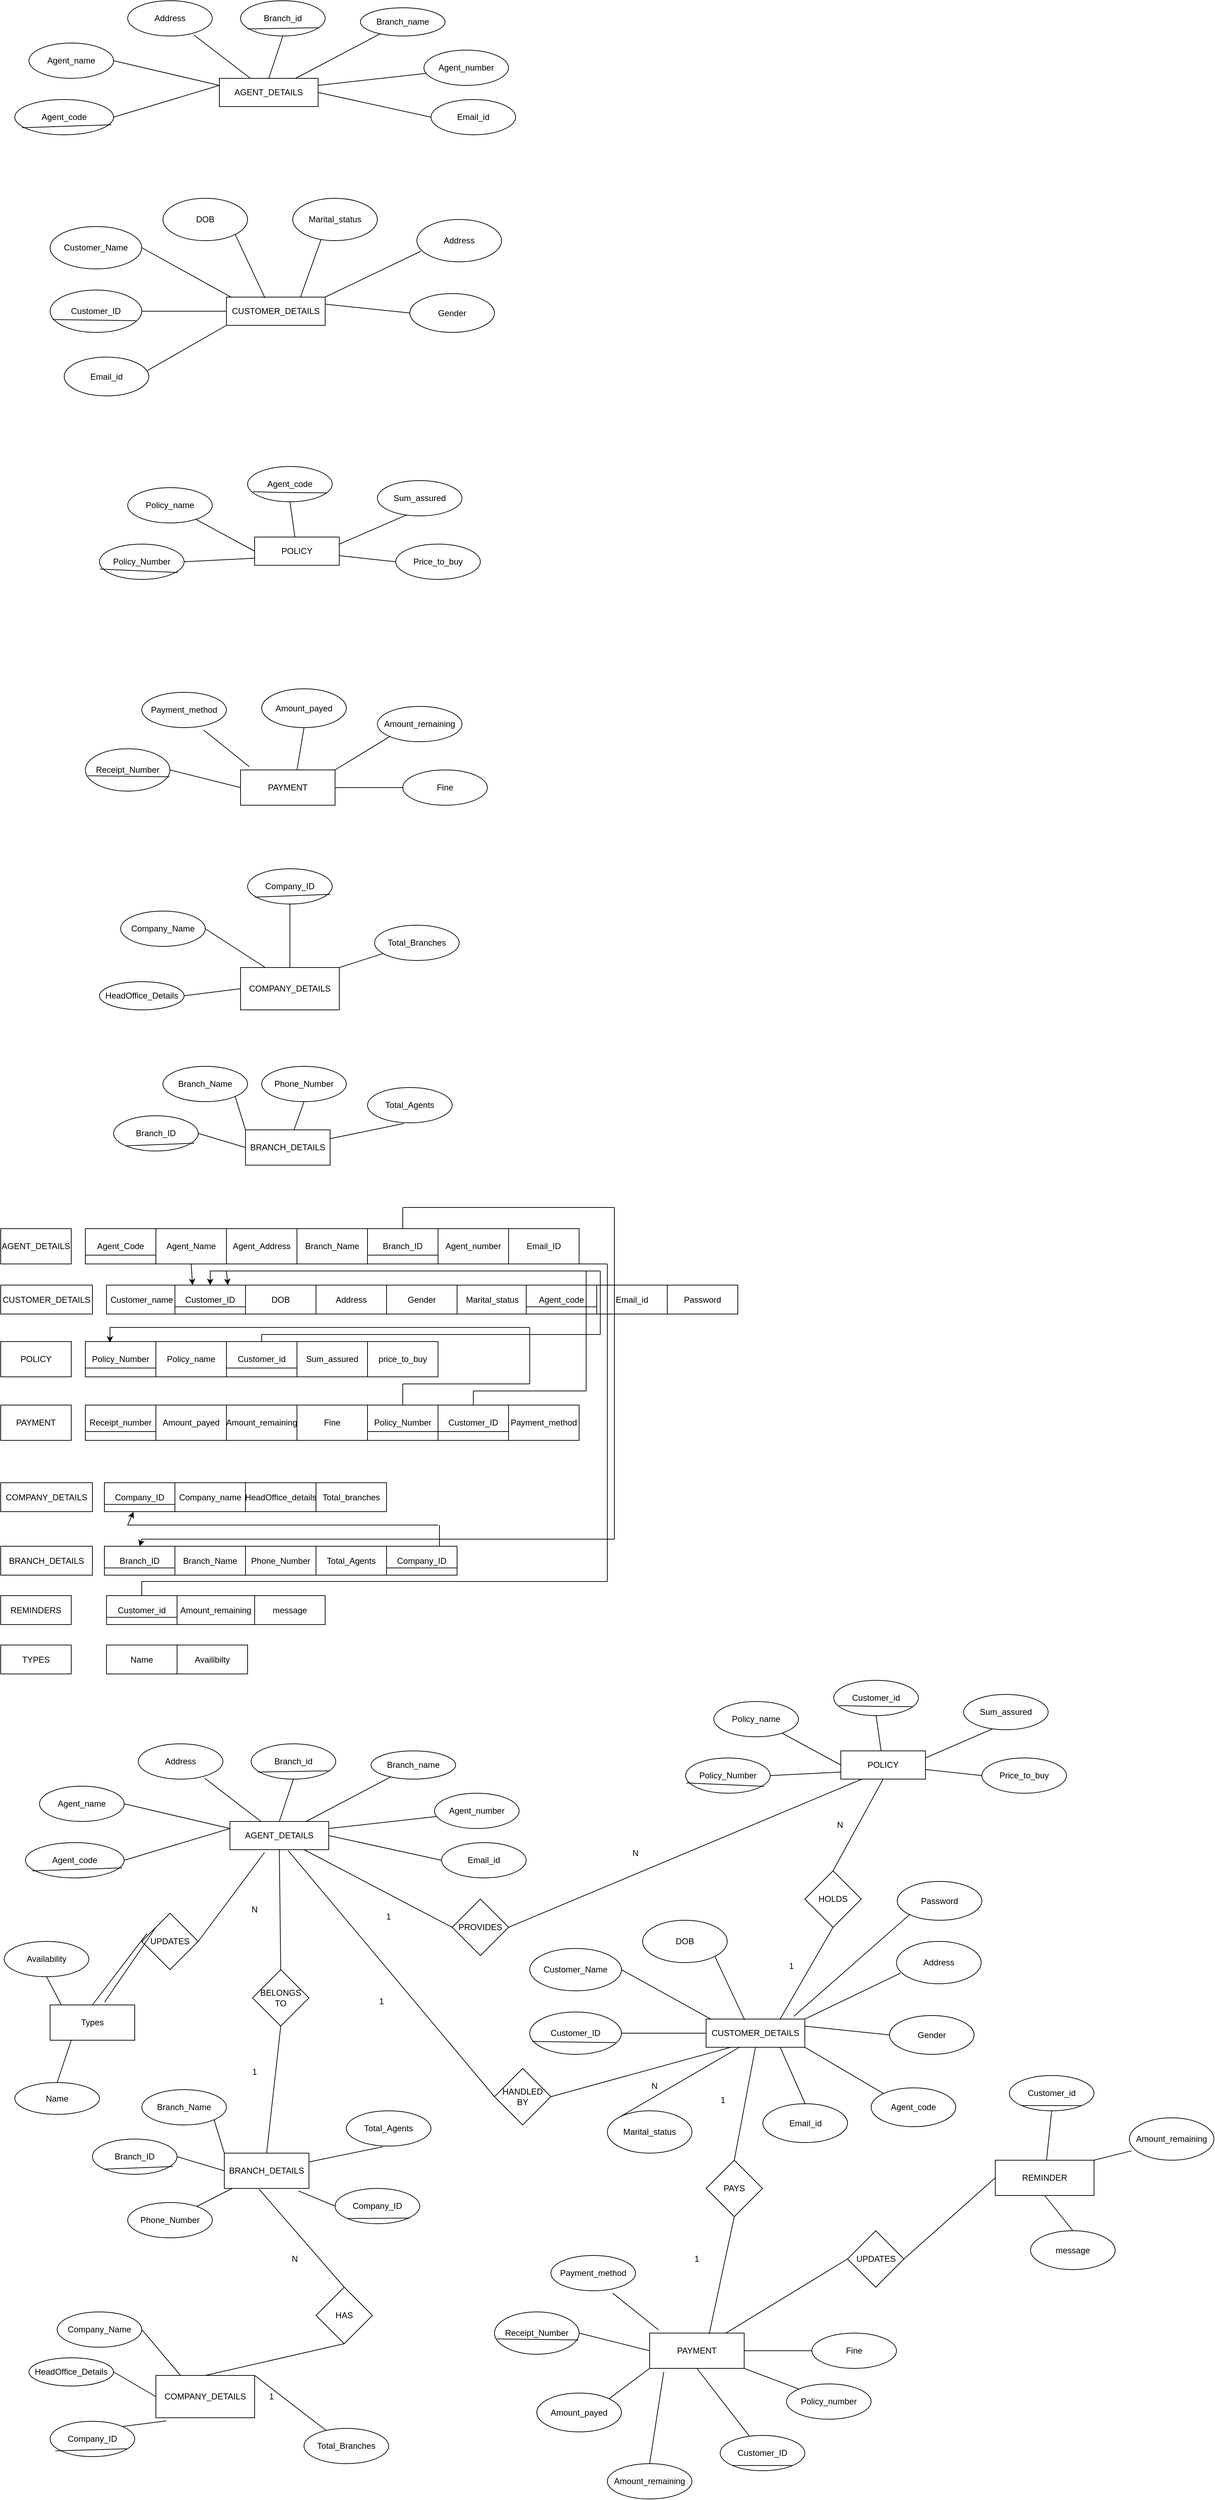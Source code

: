 <mxfile version="20.6.0" type="device"><diagram id="Ne68vxTJjvxO3ketcu8U" name="Page-1"><mxGraphModel dx="1704" dy="719" grid="1" gridSize="10" guides="1" tooltips="1" connect="1" arrows="1" fold="1" page="1" pageScale="1" pageWidth="827" pageHeight="1169" math="0" shadow="0"><root><mxCell id="0"/><mxCell id="1" parent="0"/><mxCell id="DGgIg3P3Agf1eKilj-rl-1" value="AGENT_DETAILS" style="rounded=0;whiteSpace=wrap;html=1;" parent="1" vertex="1"><mxGeometry x="310" y="190" width="140" height="40" as="geometry"/></mxCell><mxCell id="DGgIg3P3Agf1eKilj-rl-2" value="Agent_name" style="ellipse;whiteSpace=wrap;html=1;" parent="1" vertex="1"><mxGeometry x="40" y="140" width="120" height="50" as="geometry"/></mxCell><mxCell id="DGgIg3P3Agf1eKilj-rl-3" value="Address" style="ellipse;whiteSpace=wrap;html=1;" parent="1" vertex="1"><mxGeometry x="180" y="80" width="120" height="50" as="geometry"/></mxCell><mxCell id="DGgIg3P3Agf1eKilj-rl-5" value="Branch_name" style="ellipse;whiteSpace=wrap;html=1;" parent="1" vertex="1"><mxGeometry x="510" y="90" width="120" height="40" as="geometry"/></mxCell><mxCell id="DGgIg3P3Agf1eKilj-rl-6" value="Agent_number" style="ellipse;whiteSpace=wrap;html=1;" parent="1" vertex="1"><mxGeometry x="600" y="150" width="120" height="50" as="geometry"/></mxCell><mxCell id="DGgIg3P3Agf1eKilj-rl-7" value="Branch_id" style="ellipse;whiteSpace=wrap;html=1;" parent="1" vertex="1"><mxGeometry x="340" y="80" width="120" height="50" as="geometry"/></mxCell><mxCell id="DGgIg3P3Agf1eKilj-rl-9" value="Email_id" style="ellipse;whiteSpace=wrap;html=1;" parent="1" vertex="1"><mxGeometry x="610" y="220" width="120" height="50" as="geometry"/></mxCell><mxCell id="DGgIg3P3Agf1eKilj-rl-11" value="" style="endArrow=none;html=1;rounded=0;entryX=0;entryY=0.25;entryDx=0;entryDy=0;exitX=1;exitY=0.5;exitDx=0;exitDy=0;" parent="1" source="DGgIg3P3Agf1eKilj-rl-26" target="DGgIg3P3Agf1eKilj-rl-1" edge="1"><mxGeometry width="50" height="50" relative="1" as="geometry"><mxPoint x="160" y="250" as="sourcePoint"/><mxPoint x="440" y="260" as="targetPoint"/><Array as="points"/></mxGeometry></mxCell><mxCell id="DGgIg3P3Agf1eKilj-rl-12" value="" style="endArrow=none;html=1;rounded=0;exitX=1;exitY=0.5;exitDx=0;exitDy=0;entryX=0;entryY=0.25;entryDx=0;entryDy=0;" parent="1" source="DGgIg3P3Agf1eKilj-rl-2" target="DGgIg3P3Agf1eKilj-rl-1" edge="1"><mxGeometry width="50" height="50" relative="1" as="geometry"><mxPoint x="200" y="210" as="sourcePoint"/><mxPoint x="250" y="160" as="targetPoint"/></mxGeometry></mxCell><mxCell id="DGgIg3P3Agf1eKilj-rl-13" value="" style="endArrow=none;html=1;rounded=0;entryX=0.783;entryY=0.972;entryDx=0;entryDy=0;entryPerimeter=0;" parent="1" source="DGgIg3P3Agf1eKilj-rl-1" target="DGgIg3P3Agf1eKilj-rl-3" edge="1"><mxGeometry width="50" height="50" relative="1" as="geometry"><mxPoint x="250" y="180" as="sourcePoint"/><mxPoint x="300" y="130" as="targetPoint"/></mxGeometry></mxCell><mxCell id="DGgIg3P3Agf1eKilj-rl-14" value="" style="endArrow=none;html=1;rounded=0;exitX=0.5;exitY=0;exitDx=0;exitDy=0;entryX=0.5;entryY=1;entryDx=0;entryDy=0;" parent="1" source="DGgIg3P3Agf1eKilj-rl-1" target="DGgIg3P3Agf1eKilj-rl-7" edge="1"><mxGeometry width="50" height="50" relative="1" as="geometry"><mxPoint x="380" y="180" as="sourcePoint"/><mxPoint x="393.16" y="129.4" as="targetPoint"/></mxGeometry></mxCell><mxCell id="DGgIg3P3Agf1eKilj-rl-15" value="" style="endArrow=none;html=1;rounded=0;" parent="1" source="DGgIg3P3Agf1eKilj-rl-1" target="DGgIg3P3Agf1eKilj-rl-5" edge="1"><mxGeometry width="50" height="50" relative="1" as="geometry"><mxPoint x="470" y="190" as="sourcePoint"/><mxPoint x="520" y="140" as="targetPoint"/></mxGeometry></mxCell><mxCell id="DGgIg3P3Agf1eKilj-rl-16" value="" style="endArrow=none;html=1;rounded=0;entryX=0.023;entryY=0.66;entryDx=0;entryDy=0;entryPerimeter=0;exitX=1;exitY=0.25;exitDx=0;exitDy=0;" parent="1" source="DGgIg3P3Agf1eKilj-rl-1" target="DGgIg3P3Agf1eKilj-rl-6" edge="1"><mxGeometry width="50" height="50" relative="1" as="geometry"><mxPoint x="460" y="200" as="sourcePoint"/><mxPoint x="550" y="180" as="targetPoint"/></mxGeometry></mxCell><mxCell id="DGgIg3P3Agf1eKilj-rl-17" value="" style="endArrow=none;html=1;rounded=0;entryX=0;entryY=0.5;entryDx=0;entryDy=0;exitX=1;exitY=0.5;exitDx=0;exitDy=0;" parent="1" source="DGgIg3P3Agf1eKilj-rl-1" target="DGgIg3P3Agf1eKilj-rl-9" edge="1"><mxGeometry width="50" height="50" relative="1" as="geometry"><mxPoint x="490" y="270" as="sourcePoint"/><mxPoint x="540" y="220" as="targetPoint"/></mxGeometry></mxCell><mxCell id="DGgIg3P3Agf1eKilj-rl-26" value="Agent_code" style="ellipse;whiteSpace=wrap;html=1;" parent="1" vertex="1"><mxGeometry x="20" y="220" width="140" height="50" as="geometry"/></mxCell><mxCell id="DGgIg3P3Agf1eKilj-rl-27" value="" style="endArrow=none;html=1;rounded=0;entryX=0.977;entryY=0.716;entryDx=0;entryDy=0;exitX=0.071;exitY=0.8;exitDx=0;exitDy=0;exitPerimeter=0;entryPerimeter=0;" parent="1" source="DGgIg3P3Agf1eKilj-rl-26" target="DGgIg3P3Agf1eKilj-rl-26" edge="1"><mxGeometry width="50" height="50" relative="1" as="geometry"><mxPoint x="390" y="310" as="sourcePoint"/><mxPoint x="440" y="260" as="targetPoint"/></mxGeometry></mxCell><mxCell id="DGgIg3P3Agf1eKilj-rl-29" value="" style="endArrow=none;html=1;rounded=0;exitX=0.083;exitY=0.8;exitDx=0;exitDy=0;exitPerimeter=0;entryX=0.923;entryY=0.764;entryDx=0;entryDy=0;entryPerimeter=0;" parent="1" source="DGgIg3P3Agf1eKilj-rl-7" target="DGgIg3P3Agf1eKilj-rl-7" edge="1"><mxGeometry width="50" height="50" relative="1" as="geometry"><mxPoint x="390" y="310" as="sourcePoint"/><mxPoint x="440" y="260" as="targetPoint"/></mxGeometry></mxCell><mxCell id="DGgIg3P3Agf1eKilj-rl-30" value="CUSTOMER_DETAILS" style="rounded=0;whiteSpace=wrap;html=1;" parent="1" vertex="1"><mxGeometry x="320" y="500" width="140" height="40" as="geometry"/></mxCell><mxCell id="DGgIg3P3Agf1eKilj-rl-31" value="Customer_ID" style="ellipse;whiteSpace=wrap;html=1;" parent="1" vertex="1"><mxGeometry x="70" y="490" width="130" height="60" as="geometry"/></mxCell><mxCell id="DGgIg3P3Agf1eKilj-rl-32" value="" style="endArrow=none;html=1;rounded=0;exitX=0.028;exitY=0.697;exitDx=0;exitDy=0;exitPerimeter=0;entryX=0.938;entryY=0.723;entryDx=0;entryDy=0;entryPerimeter=0;" parent="1" source="DGgIg3P3Agf1eKilj-rl-31" target="DGgIg3P3Agf1eKilj-rl-31" edge="1"><mxGeometry width="50" height="50" relative="1" as="geometry"><mxPoint x="200" y="740" as="sourcePoint"/><mxPoint x="250" y="690" as="targetPoint"/></mxGeometry></mxCell><mxCell id="DGgIg3P3Agf1eKilj-rl-33" value="Customer_Name" style="ellipse;whiteSpace=wrap;html=1;" parent="1" vertex="1"><mxGeometry x="70" y="400" width="130" height="60" as="geometry"/></mxCell><mxCell id="DGgIg3P3Agf1eKilj-rl-34" value="DOB" style="ellipse;whiteSpace=wrap;html=1;" parent="1" vertex="1"><mxGeometry x="230" y="360" width="120" height="60" as="geometry"/></mxCell><mxCell id="DGgIg3P3Agf1eKilj-rl-35" value="Marital_status" style="ellipse;whiteSpace=wrap;html=1;" parent="1" vertex="1"><mxGeometry x="414" y="360" width="120" height="60" as="geometry"/></mxCell><mxCell id="DGgIg3P3Agf1eKilj-rl-36" value="Address" style="ellipse;whiteSpace=wrap;html=1;" parent="1" vertex="1"><mxGeometry x="590" y="390" width="120" height="60" as="geometry"/></mxCell><mxCell id="DGgIg3P3Agf1eKilj-rl-37" value="Gender" style="ellipse;whiteSpace=wrap;html=1;" parent="1" vertex="1"><mxGeometry x="580" y="495" width="120" height="55" as="geometry"/></mxCell><mxCell id="DGgIg3P3Agf1eKilj-rl-38" value="" style="endArrow=none;html=1;rounded=0;exitX=1;exitY=0.5;exitDx=0;exitDy=0;" parent="1" source="DGgIg3P3Agf1eKilj-rl-31" edge="1"><mxGeometry width="50" height="50" relative="1" as="geometry"><mxPoint x="390" y="570" as="sourcePoint"/><mxPoint x="320" y="520" as="targetPoint"/></mxGeometry></mxCell><mxCell id="DGgIg3P3Agf1eKilj-rl-39" value="" style="endArrow=none;html=1;rounded=0;exitX=1;exitY=0.5;exitDx=0;exitDy=0;entryX=0.054;entryY=0.015;entryDx=0;entryDy=0;entryPerimeter=0;" parent="1" source="DGgIg3P3Agf1eKilj-rl-33" target="DGgIg3P3Agf1eKilj-rl-30" edge="1"><mxGeometry width="50" height="50" relative="1" as="geometry"><mxPoint x="390" y="570" as="sourcePoint"/><mxPoint x="440" y="520" as="targetPoint"/></mxGeometry></mxCell><mxCell id="DGgIg3P3Agf1eKilj-rl-40" value="" style="endArrow=none;html=1;rounded=0;exitX=0.391;exitY=0.035;exitDx=0;exitDy=0;exitPerimeter=0;entryX=1;entryY=1;entryDx=0;entryDy=0;" parent="1" source="DGgIg3P3Agf1eKilj-rl-30" target="DGgIg3P3Agf1eKilj-rl-34" edge="1"><mxGeometry width="50" height="50" relative="1" as="geometry"><mxPoint x="390" y="570" as="sourcePoint"/><mxPoint x="440" y="520" as="targetPoint"/></mxGeometry></mxCell><mxCell id="DGgIg3P3Agf1eKilj-rl-41" value="" style="endArrow=none;html=1;rounded=0;exitX=0.75;exitY=0;exitDx=0;exitDy=0;entryX=0.333;entryY=0.983;entryDx=0;entryDy=0;entryPerimeter=0;" parent="1" source="DGgIg3P3Agf1eKilj-rl-30" target="DGgIg3P3Agf1eKilj-rl-35" edge="1"><mxGeometry width="50" height="50" relative="1" as="geometry"><mxPoint x="390" y="570" as="sourcePoint"/><mxPoint x="440" y="520" as="targetPoint"/></mxGeometry></mxCell><mxCell id="DGgIg3P3Agf1eKilj-rl-42" value="" style="endArrow=none;html=1;rounded=0;exitX=0.047;exitY=0.75;exitDx=0;exitDy=0;exitPerimeter=0;entryX=1;entryY=0;entryDx=0;entryDy=0;" parent="1" source="DGgIg3P3Agf1eKilj-rl-36" target="DGgIg3P3Agf1eKilj-rl-30" edge="1"><mxGeometry width="50" height="50" relative="1" as="geometry"><mxPoint x="390" y="570" as="sourcePoint"/><mxPoint x="440" y="520" as="targetPoint"/></mxGeometry></mxCell><mxCell id="DGgIg3P3Agf1eKilj-rl-43" value="" style="endArrow=none;html=1;rounded=0;exitX=0;exitY=0.5;exitDx=0;exitDy=0;entryX=1;entryY=0.25;entryDx=0;entryDy=0;" parent="1" source="DGgIg3P3Agf1eKilj-rl-37" target="DGgIg3P3Agf1eKilj-rl-30" edge="1"><mxGeometry width="50" height="50" relative="1" as="geometry"><mxPoint x="390" y="570" as="sourcePoint"/><mxPoint x="470" y="520" as="targetPoint"/></mxGeometry></mxCell><mxCell id="DGgIg3P3Agf1eKilj-rl-44" value="POLICY" style="rounded=0;whiteSpace=wrap;html=1;" parent="1" vertex="1"><mxGeometry x="360" y="840" width="120" height="40" as="geometry"/></mxCell><mxCell id="DGgIg3P3Agf1eKilj-rl-45" value="Policy_Number" style="ellipse;whiteSpace=wrap;html=1;" parent="1" vertex="1"><mxGeometry x="140" y="850" width="120" height="50" as="geometry"/></mxCell><mxCell id="DGgIg3P3Agf1eKilj-rl-46" value="" style="endArrow=none;html=1;rounded=0;exitX=0.007;exitY=0.708;exitDx=0;exitDy=0;exitPerimeter=0;entryX=0.927;entryY=0.804;entryDx=0;entryDy=0;entryPerimeter=0;" parent="1" source="DGgIg3P3Agf1eKilj-rl-45" target="DGgIg3P3Agf1eKilj-rl-45" edge="1"><mxGeometry width="50" height="50" relative="1" as="geometry"><mxPoint x="420" y="1040" as="sourcePoint"/><mxPoint x="470" y="990" as="targetPoint"/></mxGeometry></mxCell><mxCell id="DGgIg3P3Agf1eKilj-rl-47" value="Policy_name" style="ellipse;whiteSpace=wrap;html=1;" parent="1" vertex="1"><mxGeometry x="180" y="770" width="120" height="50" as="geometry"/></mxCell><mxCell id="DGgIg3P3Agf1eKilj-rl-49" value="Agent_code" style="ellipse;whiteSpace=wrap;html=1;" parent="1" vertex="1"><mxGeometry x="350" y="740" width="120" height="50" as="geometry"/></mxCell><mxCell id="DGgIg3P3Agf1eKilj-rl-50" value="" style="endArrow=none;html=1;rounded=0;exitX=0.063;exitY=0.716;exitDx=0;exitDy=0;exitPerimeter=0;entryX=0.937;entryY=0.748;entryDx=0;entryDy=0;entryPerimeter=0;" parent="1" source="DGgIg3P3Agf1eKilj-rl-49" target="DGgIg3P3Agf1eKilj-rl-49" edge="1"><mxGeometry width="50" height="50" relative="1" as="geometry"><mxPoint x="500" y="810" as="sourcePoint"/><mxPoint x="550" y="760" as="targetPoint"/><Array as="points"><mxPoint x="410" y="777"/></Array></mxGeometry></mxCell><mxCell id="DGgIg3P3Agf1eKilj-rl-51" value="Sum_assured" style="ellipse;whiteSpace=wrap;html=1;" parent="1" vertex="1"><mxGeometry x="534" y="760" width="120" height="50" as="geometry"/></mxCell><mxCell id="DGgIg3P3Agf1eKilj-rl-52" value="Price_to_buy" style="ellipse;whiteSpace=wrap;html=1;" parent="1" vertex="1"><mxGeometry x="560" y="850" width="120" height="50" as="geometry"/></mxCell><mxCell id="DGgIg3P3Agf1eKilj-rl-53" value="" style="endArrow=none;html=1;rounded=0;exitX=1;exitY=0.5;exitDx=0;exitDy=0;entryX=0;entryY=0.75;entryDx=0;entryDy=0;" parent="1" source="DGgIg3P3Agf1eKilj-rl-45" target="DGgIg3P3Agf1eKilj-rl-44" edge="1"><mxGeometry width="50" height="50" relative="1" as="geometry"><mxPoint x="390" y="1030" as="sourcePoint"/><mxPoint x="440" y="980" as="targetPoint"/></mxGeometry></mxCell><mxCell id="DGgIg3P3Agf1eKilj-rl-54" value="" style="endArrow=none;html=1;rounded=0;entryX=0;entryY=0.5;entryDx=0;entryDy=0;" parent="1" source="DGgIg3P3Agf1eKilj-rl-47" target="DGgIg3P3Agf1eKilj-rl-44" edge="1"><mxGeometry width="50" height="50" relative="1" as="geometry"><mxPoint x="390" y="1030" as="sourcePoint"/><mxPoint x="440" y="980" as="targetPoint"/></mxGeometry></mxCell><mxCell id="DGgIg3P3Agf1eKilj-rl-58" value="" style="endArrow=none;html=1;rounded=0;exitX=0.5;exitY=1;exitDx=0;exitDy=0;" parent="1" source="DGgIg3P3Agf1eKilj-rl-49" target="DGgIg3P3Agf1eKilj-rl-44" edge="1"><mxGeometry width="50" height="50" relative="1" as="geometry"><mxPoint x="310" y="1050" as="sourcePoint"/><mxPoint x="360" y="1000" as="targetPoint"/></mxGeometry></mxCell><mxCell id="DGgIg3P3Agf1eKilj-rl-59" value="" style="endArrow=none;html=1;rounded=0;entryX=0.347;entryY=0.972;entryDx=0;entryDy=0;entryPerimeter=0;exitX=1;exitY=0.25;exitDx=0;exitDy=0;" parent="1" source="DGgIg3P3Agf1eKilj-rl-44" target="DGgIg3P3Agf1eKilj-rl-51" edge="1"><mxGeometry width="50" height="50" relative="1" as="geometry"><mxPoint x="390" y="1030" as="sourcePoint"/><mxPoint x="440" y="980" as="targetPoint"/></mxGeometry></mxCell><mxCell id="DGgIg3P3Agf1eKilj-rl-60" value="" style="endArrow=none;html=1;rounded=0;entryX=0;entryY=0.5;entryDx=0;entryDy=0;" parent="1" source="DGgIg3P3Agf1eKilj-rl-44" target="DGgIg3P3Agf1eKilj-rl-52" edge="1"><mxGeometry width="50" height="50" relative="1" as="geometry"><mxPoint x="480" y="1010" as="sourcePoint"/><mxPoint x="530" y="960" as="targetPoint"/></mxGeometry></mxCell><mxCell id="DGgIg3P3Agf1eKilj-rl-61" value="PAYMENT" style="rounded=0;whiteSpace=wrap;html=1;" parent="1" vertex="1"><mxGeometry x="340" y="1170" width="134" height="50" as="geometry"/></mxCell><mxCell id="DGgIg3P3Agf1eKilj-rl-62" value="Receipt_Number" style="ellipse;whiteSpace=wrap;html=1;" parent="1" vertex="1"><mxGeometry x="120" y="1140" width="120" height="60" as="geometry"/></mxCell><mxCell id="DGgIg3P3Agf1eKilj-rl-63" value="" style="endArrow=none;html=1;rounded=0;entryX=0.99;entryY=0.663;entryDx=0;entryDy=0;entryPerimeter=0;exitX=0.03;exitY=0.637;exitDx=0;exitDy=0;exitPerimeter=0;" parent="1" source="DGgIg3P3Agf1eKilj-rl-62" target="DGgIg3P3Agf1eKilj-rl-62" edge="1"><mxGeometry width="50" height="50" relative="1" as="geometry"><mxPoint x="140" y="1280" as="sourcePoint"/><mxPoint x="190" y="1230" as="targetPoint"/></mxGeometry></mxCell><mxCell id="DGgIg3P3Agf1eKilj-rl-64" value="Payment_method" style="ellipse;whiteSpace=wrap;html=1;" parent="1" vertex="1"><mxGeometry x="200" y="1060" width="120" height="50" as="geometry"/></mxCell><mxCell id="DGgIg3P3Agf1eKilj-rl-65" value="Amount_payed" style="ellipse;whiteSpace=wrap;html=1;" parent="1" vertex="1"><mxGeometry x="370" y="1055" width="120" height="55" as="geometry"/></mxCell><mxCell id="DGgIg3P3Agf1eKilj-rl-66" value="Amount_remaining" style="ellipse;whiteSpace=wrap;html=1;" parent="1" vertex="1"><mxGeometry x="534" y="1080" width="120" height="50" as="geometry"/></mxCell><mxCell id="DGgIg3P3Agf1eKilj-rl-67" value="Fine" style="ellipse;whiteSpace=wrap;html=1;" parent="1" vertex="1"><mxGeometry x="570" y="1170" width="120" height="50" as="geometry"/></mxCell><mxCell id="DGgIg3P3Agf1eKilj-rl-68" value="" style="endArrow=none;html=1;rounded=0;exitX=1;exitY=0.5;exitDx=0;exitDy=0;entryX=0;entryY=0.5;entryDx=0;entryDy=0;" parent="1" source="DGgIg3P3Agf1eKilj-rl-62" target="DGgIg3P3Agf1eKilj-rl-61" edge="1"><mxGeometry width="50" height="50" relative="1" as="geometry"><mxPoint x="390" y="1230" as="sourcePoint"/><mxPoint x="440" y="1180" as="targetPoint"/></mxGeometry></mxCell><mxCell id="DGgIg3P3Agf1eKilj-rl-70" value="" style="endArrow=none;html=1;rounded=0;exitX=0.73;exitY=1.068;exitDx=0;exitDy=0;exitPerimeter=0;entryX=0.093;entryY=-0.092;entryDx=0;entryDy=0;entryPerimeter=0;" parent="1" source="DGgIg3P3Agf1eKilj-rl-64" target="DGgIg3P3Agf1eKilj-rl-61" edge="1"><mxGeometry width="50" height="50" relative="1" as="geometry"><mxPoint x="300" y="1160" as="sourcePoint"/><mxPoint x="350" y="1110" as="targetPoint"/></mxGeometry></mxCell><mxCell id="DGgIg3P3Agf1eKilj-rl-71" value="" style="endArrow=none;html=1;rounded=0;exitX=0.597;exitY=0;exitDx=0;exitDy=0;exitPerimeter=0;entryX=0.5;entryY=1;entryDx=0;entryDy=0;" parent="1" source="DGgIg3P3Agf1eKilj-rl-61" target="DGgIg3P3Agf1eKilj-rl-65" edge="1"><mxGeometry width="50" height="50" relative="1" as="geometry"><mxPoint x="410" y="1160" as="sourcePoint"/><mxPoint x="460" y="1110" as="targetPoint"/></mxGeometry></mxCell><mxCell id="DGgIg3P3Agf1eKilj-rl-72" value="" style="endArrow=none;html=1;rounded=0;exitX=0;exitY=1;exitDx=0;exitDy=0;entryX=1;entryY=0;entryDx=0;entryDy=0;" parent="1" source="DGgIg3P3Agf1eKilj-rl-66" target="DGgIg3P3Agf1eKilj-rl-61" edge="1"><mxGeometry width="50" height="50" relative="1" as="geometry"><mxPoint x="390" y="1230" as="sourcePoint"/><mxPoint x="440" y="1180" as="targetPoint"/></mxGeometry></mxCell><mxCell id="DGgIg3P3Agf1eKilj-rl-73" value="" style="endArrow=none;html=1;rounded=0;exitX=1;exitY=0.5;exitDx=0;exitDy=0;" parent="1" source="DGgIg3P3Agf1eKilj-rl-61" target="DGgIg3P3Agf1eKilj-rl-67" edge="1"><mxGeometry width="50" height="50" relative="1" as="geometry"><mxPoint x="490" y="1240" as="sourcePoint"/><mxPoint x="540" y="1190" as="targetPoint"/></mxGeometry></mxCell><mxCell id="m69-sHVivqXONC_4YIKK-1" value="COMPANY_DETAILS" style="rounded=0;whiteSpace=wrap;html=1;" parent="1" vertex="1"><mxGeometry x="340" y="1450" width="140" height="60" as="geometry"/></mxCell><mxCell id="m69-sHVivqXONC_4YIKK-2" value="Company_ID" style="ellipse;whiteSpace=wrap;html=1;" parent="1" vertex="1"><mxGeometry x="350" y="1310" width="120" height="50" as="geometry"/></mxCell><mxCell id="m69-sHVivqXONC_4YIKK-3" value="" style="endArrow=none;html=1;rounded=0;entryX=0.98;entryY=0.724;entryDx=0;entryDy=0;entryPerimeter=0;exitX=0.087;exitY=0.804;exitDx=0;exitDy=0;exitPerimeter=0;" parent="1" source="m69-sHVivqXONC_4YIKK-2" target="m69-sHVivqXONC_4YIKK-2" edge="1"><mxGeometry width="50" height="50" relative="1" as="geometry"><mxPoint x="380" y="1340" as="sourcePoint"/><mxPoint x="430" y="1290" as="targetPoint"/></mxGeometry></mxCell><mxCell id="m69-sHVivqXONC_4YIKK-4" value="Company_Name" style="ellipse;whiteSpace=wrap;html=1;" parent="1" vertex="1"><mxGeometry x="170" y="1370" width="120" height="50" as="geometry"/></mxCell><mxCell id="m69-sHVivqXONC_4YIKK-5" value="Total_Branches" style="ellipse;whiteSpace=wrap;html=1;" parent="1" vertex="1"><mxGeometry x="530" y="1390" width="120" height="50" as="geometry"/></mxCell><mxCell id="m69-sHVivqXONC_4YIKK-6" value="HeadOffice_Details" style="ellipse;whiteSpace=wrap;html=1;" parent="1" vertex="1"><mxGeometry x="140" y="1470" width="120" height="40" as="geometry"/></mxCell><mxCell id="m69-sHVivqXONC_4YIKK-9" value="" style="endArrow=none;html=1;rounded=0;exitX=1;exitY=0.5;exitDx=0;exitDy=0;entryX=0;entryY=0.5;entryDx=0;entryDy=0;" parent="1" source="m69-sHVivqXONC_4YIKK-6" target="m69-sHVivqXONC_4YIKK-1" edge="1"><mxGeometry width="50" height="50" relative="1" as="geometry"><mxPoint x="400" y="1490" as="sourcePoint"/><mxPoint x="450" y="1440" as="targetPoint"/></mxGeometry></mxCell><mxCell id="m69-sHVivqXONC_4YIKK-10" value="" style="endArrow=none;html=1;rounded=0;entryX=1;entryY=0.5;entryDx=0;entryDy=0;exitX=0.25;exitY=0;exitDx=0;exitDy=0;" parent="1" source="m69-sHVivqXONC_4YIKK-1" target="m69-sHVivqXONC_4YIKK-4" edge="1"><mxGeometry width="50" height="50" relative="1" as="geometry"><mxPoint x="400" y="1490" as="sourcePoint"/><mxPoint x="450" y="1440" as="targetPoint"/></mxGeometry></mxCell><mxCell id="m69-sHVivqXONC_4YIKK-11" value="" style="endArrow=none;html=1;rounded=0;entryX=0.5;entryY=1;entryDx=0;entryDy=0;exitX=0.5;exitY=0;exitDx=0;exitDy=0;" parent="1" source="m69-sHVivqXONC_4YIKK-1" target="m69-sHVivqXONC_4YIKK-2" edge="1"><mxGeometry width="50" height="50" relative="1" as="geometry"><mxPoint x="400" y="1490" as="sourcePoint"/><mxPoint x="450" y="1440" as="targetPoint"/></mxGeometry></mxCell><mxCell id="m69-sHVivqXONC_4YIKK-12" value="" style="endArrow=none;html=1;rounded=0;exitX=1;exitY=0;exitDx=0;exitDy=0;" parent="1" source="m69-sHVivqXONC_4YIKK-1" target="m69-sHVivqXONC_4YIKK-5" edge="1"><mxGeometry width="50" height="50" relative="1" as="geometry"><mxPoint x="400" y="1490" as="sourcePoint"/><mxPoint x="450" y="1440" as="targetPoint"/></mxGeometry></mxCell><mxCell id="m69-sHVivqXONC_4YIKK-13" value="AGENT_DETAILS" style="rounded=0;whiteSpace=wrap;html=1;" parent="1" vertex="1"><mxGeometry y="1820" width="100" height="50" as="geometry"/></mxCell><mxCell id="m69-sHVivqXONC_4YIKK-15" value="Agent_Code" style="rounded=0;whiteSpace=wrap;html=1;" parent="1" vertex="1"><mxGeometry x="120" y="1820" width="100" height="50" as="geometry"/></mxCell><mxCell id="m69-sHVivqXONC_4YIKK-17" value="Agent_Name" style="rounded=0;whiteSpace=wrap;html=1;" parent="1" vertex="1"><mxGeometry x="220" y="1820" width="100" height="50" as="geometry"/></mxCell><mxCell id="m69-sHVivqXONC_4YIKK-18" value="Agent_Address" style="rounded=0;whiteSpace=wrap;html=1;" parent="1" vertex="1"><mxGeometry x="320" y="1820" width="100" height="50" as="geometry"/></mxCell><mxCell id="m69-sHVivqXONC_4YIKK-19" value="Branch_Name" style="rounded=0;whiteSpace=wrap;html=1;" parent="1" vertex="1"><mxGeometry x="420" y="1820" width="100" height="50" as="geometry"/></mxCell><mxCell id="m69-sHVivqXONC_4YIKK-20" value="Branch_ID" style="rounded=0;whiteSpace=wrap;html=1;" parent="1" vertex="1"><mxGeometry x="520" y="1820" width="100" height="50" as="geometry"/></mxCell><mxCell id="m69-sHVivqXONC_4YIKK-21" value="Agent_number" style="rounded=0;whiteSpace=wrap;html=1;" parent="1" vertex="1"><mxGeometry x="620" y="1820" width="100" height="50" as="geometry"/></mxCell><mxCell id="m69-sHVivqXONC_4YIKK-22" value="Email_ID" style="rounded=0;whiteSpace=wrap;html=1;" parent="1" vertex="1"><mxGeometry x="720" y="1820" width="100" height="50" as="geometry"/></mxCell><mxCell id="m69-sHVivqXONC_4YIKK-24" value="CUSTOMER_DETAILS" style="rounded=0;whiteSpace=wrap;html=1;" parent="1" vertex="1"><mxGeometry y="1900" width="130" height="41" as="geometry"/></mxCell><mxCell id="m69-sHVivqXONC_4YIKK-25" value="Customer_name" style="rounded=0;whiteSpace=wrap;html=1;" parent="1" vertex="1"><mxGeometry x="150" y="1900" width="100" height="41" as="geometry"/></mxCell><mxCell id="m69-sHVivqXONC_4YIKK-27" value="BRANCH_DETAILS" style="rounded=0;whiteSpace=wrap;html=1;" parent="1" vertex="1"><mxGeometry x="347" y="1680" width="120" height="50" as="geometry"/></mxCell><mxCell id="m69-sHVivqXONC_4YIKK-28" value="Branch_ID" style="ellipse;whiteSpace=wrap;html=1;" parent="1" vertex="1"><mxGeometry x="160" y="1660" width="120" height="50" as="geometry"/></mxCell><mxCell id="m69-sHVivqXONC_4YIKK-29" value="Branch_Name" style="ellipse;whiteSpace=wrap;html=1;" parent="1" vertex="1"><mxGeometry x="230" y="1590" width="120" height="50" as="geometry"/></mxCell><mxCell id="m69-sHVivqXONC_4YIKK-30" value="Phone_Number" style="ellipse;whiteSpace=wrap;html=1;" parent="1" vertex="1"><mxGeometry x="370" y="1590" width="120" height="50" as="geometry"/></mxCell><mxCell id="m69-sHVivqXONC_4YIKK-31" value="Total_Agents" style="ellipse;whiteSpace=wrap;html=1;" parent="1" vertex="1"><mxGeometry x="520" y="1620" width="120" height="50" as="geometry"/></mxCell><mxCell id="m69-sHVivqXONC_4YIKK-32" value="" style="endArrow=none;html=1;rounded=0;exitX=1;exitY=0.5;exitDx=0;exitDy=0;entryX=0;entryY=0.5;entryDx=0;entryDy=0;" parent="1" source="m69-sHVivqXONC_4YIKK-28" target="m69-sHVivqXONC_4YIKK-27" edge="1"><mxGeometry width="50" height="50" relative="1" as="geometry"><mxPoint x="430" y="1600" as="sourcePoint"/><mxPoint x="480" y="1550" as="targetPoint"/></mxGeometry></mxCell><mxCell id="m69-sHVivqXONC_4YIKK-33" value="" style="endArrow=none;html=1;rounded=0;exitX=1;exitY=1;exitDx=0;exitDy=0;entryX=0;entryY=0;entryDx=0;entryDy=0;" parent="1" source="m69-sHVivqXONC_4YIKK-29" target="m69-sHVivqXONC_4YIKK-27" edge="1"><mxGeometry width="50" height="50" relative="1" as="geometry"><mxPoint x="430" y="1600" as="sourcePoint"/><mxPoint x="480" y="1550" as="targetPoint"/></mxGeometry></mxCell><mxCell id="m69-sHVivqXONC_4YIKK-34" value="" style="endArrow=none;html=1;rounded=0;exitX=0.5;exitY=1;exitDx=0;exitDy=0;" parent="1" source="m69-sHVivqXONC_4YIKK-30" target="m69-sHVivqXONC_4YIKK-27" edge="1"><mxGeometry width="50" height="50" relative="1" as="geometry"><mxPoint x="430" y="1600" as="sourcePoint"/><mxPoint x="480" y="1550" as="targetPoint"/></mxGeometry></mxCell><mxCell id="m69-sHVivqXONC_4YIKK-35" value="" style="endArrow=none;html=1;rounded=0;entryX=0.43;entryY=1.02;entryDx=0;entryDy=0;entryPerimeter=0;exitX=1;exitY=0.25;exitDx=0;exitDy=0;" parent="1" source="m69-sHVivqXONC_4YIKK-27" target="m69-sHVivqXONC_4YIKK-31" edge="1"><mxGeometry width="50" height="50" relative="1" as="geometry"><mxPoint x="430" y="1600" as="sourcePoint"/><mxPoint x="480" y="1550" as="targetPoint"/></mxGeometry></mxCell><mxCell id="m69-sHVivqXONC_4YIKK-36" value="" style="endArrow=none;html=1;rounded=0;entryX=0.95;entryY=0.78;entryDx=0;entryDy=0;entryPerimeter=0;exitX=0;exitY=1;exitDx=0;exitDy=0;" parent="1" source="m69-sHVivqXONC_4YIKK-28" target="m69-sHVivqXONC_4YIKK-28" edge="1"><mxGeometry width="50" height="50" relative="1" as="geometry"><mxPoint x="430" y="1840" as="sourcePoint"/><mxPoint x="480" y="1790" as="targetPoint"/></mxGeometry></mxCell><mxCell id="m69-sHVivqXONC_4YIKK-37" value="" style="endArrow=none;html=1;rounded=0;exitX=0;exitY=0.75;exitDx=0;exitDy=0;entryX=1;entryY=0.75;entryDx=0;entryDy=0;" parent="1" source="m69-sHVivqXONC_4YIKK-15" target="m69-sHVivqXONC_4YIKK-15" edge="1"><mxGeometry width="50" height="50" relative="1" as="geometry"><mxPoint x="430" y="1840" as="sourcePoint"/><mxPoint x="480" y="1790" as="targetPoint"/></mxGeometry></mxCell><mxCell id="m69-sHVivqXONC_4YIKK-38" value="" style="endArrow=none;html=1;rounded=0;exitX=0;exitY=0.75;exitDx=0;exitDy=0;entryX=1;entryY=0.75;entryDx=0;entryDy=0;" parent="1" source="m69-sHVivqXONC_4YIKK-20" target="m69-sHVivqXONC_4YIKK-20" edge="1"><mxGeometry width="50" height="50" relative="1" as="geometry"><mxPoint x="430" y="1840" as="sourcePoint"/><mxPoint x="480" y="1790" as="targetPoint"/></mxGeometry></mxCell><mxCell id="m69-sHVivqXONC_4YIKK-40" value="Customer_ID" style="rounded=0;whiteSpace=wrap;html=1;" parent="1" vertex="1"><mxGeometry x="247" y="1900" width="100" height="41" as="geometry"/></mxCell><mxCell id="m69-sHVivqXONC_4YIKK-41" value="DOB" style="rounded=0;whiteSpace=wrap;html=1;" parent="1" vertex="1"><mxGeometry x="347" y="1900" width="100" height="41" as="geometry"/></mxCell><mxCell id="m69-sHVivqXONC_4YIKK-42" value="Address" style="rounded=0;whiteSpace=wrap;html=1;" parent="1" vertex="1"><mxGeometry x="447" y="1900" width="100" height="41" as="geometry"/></mxCell><mxCell id="m69-sHVivqXONC_4YIKK-43" value="Gender" style="rounded=0;whiteSpace=wrap;html=1;" parent="1" vertex="1"><mxGeometry x="547" y="1900" width="100" height="41" as="geometry"/></mxCell><mxCell id="m69-sHVivqXONC_4YIKK-44" value="Marital_status" style="rounded=0;whiteSpace=wrap;html=1;" parent="1" vertex="1"><mxGeometry x="647" y="1900" width="100" height="41" as="geometry"/></mxCell><mxCell id="m69-sHVivqXONC_4YIKK-45" value="POLICY" style="rounded=0;whiteSpace=wrap;html=1;" parent="1" vertex="1"><mxGeometry y="1980" width="100" height="50" as="geometry"/></mxCell><mxCell id="m69-sHVivqXONC_4YIKK-46" value="Policy_Number" style="rounded=0;whiteSpace=wrap;html=1;" parent="1" vertex="1"><mxGeometry x="120" y="1980" width="100" height="50" as="geometry"/></mxCell><mxCell id="m69-sHVivqXONC_4YIKK-47" value="Policy_name&lt;span style=&quot;color: rgba(0, 0, 0, 0); font-family: monospace; font-size: 0px; text-align: start;&quot;&gt;%3CmxGraphModel%3E%3Croot%3E%3CmxCell%20id%3D%220%22%2F%3E%3CmxCell%20id%3D%221%22%20parent%3D%220%22%2F%3E%3CmxCell%20id%3D%222%22%20value%3D%22Agent_Code%22%20style%3D%22rounded%3D0%3BwhiteSpace%3Dwrap%3Bhtml%3D1%3B%22%20vertex%3D%221%22%20parent%3D%221%22%3E%3CmxGeometry%20x%3D%22120%22%20y%3D%221820%22%20width%3D%22100%22%20height%3D%2250%22%20as%3D%22geometry%22%2F%3E%3C%2FmxCell%3E%3C%2Froot%3E%3C%2FmxGraphModel%&lt;/span&gt;" style="rounded=0;whiteSpace=wrap;html=1;" parent="1" vertex="1"><mxGeometry x="220" y="1980" width="100" height="50" as="geometry"/></mxCell><mxCell id="m69-sHVivqXONC_4YIKK-48" value="Customer_id" style="rounded=0;whiteSpace=wrap;html=1;" parent="1" vertex="1"><mxGeometry x="320" y="1980" width="100" height="50" as="geometry"/></mxCell><mxCell id="m69-sHVivqXONC_4YIKK-49" value="Sum_assured" style="rounded=0;whiteSpace=wrap;html=1;" parent="1" vertex="1"><mxGeometry x="420" y="1980" width="100" height="50" as="geometry"/></mxCell><mxCell id="m69-sHVivqXONC_4YIKK-50" value="price_to_buy" style="rounded=0;whiteSpace=wrap;html=1;" parent="1" vertex="1"><mxGeometry x="520" y="1980" width="100" height="50" as="geometry"/></mxCell><mxCell id="m69-sHVivqXONC_4YIKK-51" value="PAYMENT" style="rounded=0;whiteSpace=wrap;html=1;" parent="1" vertex="1"><mxGeometry y="2070" width="100" height="50" as="geometry"/></mxCell><mxCell id="m69-sHVivqXONC_4YIKK-52" value="Receipt_number" style="rounded=0;whiteSpace=wrap;html=1;" parent="1" vertex="1"><mxGeometry x="120" y="2070" width="100" height="50" as="geometry"/></mxCell><mxCell id="m69-sHVivqXONC_4YIKK-53" value="Amount_payed" style="rounded=0;whiteSpace=wrap;html=1;" parent="1" vertex="1"><mxGeometry x="220" y="2070" width="100" height="50" as="geometry"/></mxCell><mxCell id="m69-sHVivqXONC_4YIKK-54" value="Amount_remaining" style="rounded=0;whiteSpace=wrap;html=1;" parent="1" vertex="1"><mxGeometry x="320" y="2070" width="100" height="50" as="geometry"/></mxCell><mxCell id="m69-sHVivqXONC_4YIKK-55" value="Fine" style="rounded=0;whiteSpace=wrap;html=1;" parent="1" vertex="1"><mxGeometry x="420" y="2070" width="100" height="50" as="geometry"/></mxCell><mxCell id="m69-sHVivqXONC_4YIKK-56" value="Policy_Number" style="rounded=0;whiteSpace=wrap;html=1;" parent="1" vertex="1"><mxGeometry x="520" y="2070" width="100" height="50" as="geometry"/></mxCell><mxCell id="m69-sHVivqXONC_4YIKK-57" value="Customer_ID" style="rounded=0;whiteSpace=wrap;html=1;" parent="1" vertex="1"><mxGeometry x="620" y="2070" width="100" height="50" as="geometry"/></mxCell><mxCell id="m69-sHVivqXONC_4YIKK-60" value="COMPANY_DETAILS" style="rounded=0;whiteSpace=wrap;html=1;" parent="1" vertex="1"><mxGeometry y="2180" width="130" height="41" as="geometry"/></mxCell><mxCell id="m69-sHVivqXONC_4YIKK-61" value="Company_ID&lt;span style=&quot;color: rgba(0, 0, 0, 0); font-family: monospace; font-size: 0px; text-align: start;&quot;&gt;%3CmxGraphModel%3E%3Croot%3E%3CmxCell%20id%3D%220%22%2F%3E%3CmxCell%20id%3D%221%22%20parent%3D%220%22%2F%3E%3CmxCell%20id%3D%222%22%20value%3D%22Customer_name%22%20style%3D%22rounded%3D0%3BwhiteSpace%3Dwrap%3Bhtml%3D1%3B%22%20vertex%3D%221%22%20parent%3D%221%22%3E%3CmxGeometry%20x%3D%22150%22%20y%3D%221900%22%20width%3D%22100%22%20height%3D%2241%22%20as%3D%22geometry%22%2F%3E%3C%2FmxCell%3E%3C%2Froot%3E%3C%2FmxGraphModel%3E&lt;/span&gt;" style="rounded=0;whiteSpace=wrap;html=1;" parent="1" vertex="1"><mxGeometry x="147" y="2180" width="100" height="41" as="geometry"/></mxCell><mxCell id="m69-sHVivqXONC_4YIKK-62" value="Company_name" style="rounded=0;whiteSpace=wrap;html=1;" parent="1" vertex="1"><mxGeometry x="247" y="2180" width="100" height="41" as="geometry"/></mxCell><mxCell id="m69-sHVivqXONC_4YIKK-63" value="HeadOffice_details" style="rounded=0;whiteSpace=wrap;html=1;" parent="1" vertex="1"><mxGeometry x="347" y="2180" width="100" height="41" as="geometry"/></mxCell><mxCell id="m69-sHVivqXONC_4YIKK-64" value="Total_branches" style="rounded=0;whiteSpace=wrap;html=1;" parent="1" vertex="1"><mxGeometry x="447" y="2180" width="100" height="41" as="geometry"/></mxCell><mxCell id="m69-sHVivqXONC_4YIKK-65" value="BRANCH_DETAILS" style="rounded=0;whiteSpace=wrap;html=1;" parent="1" vertex="1"><mxGeometry y="2270" width="130" height="41" as="geometry"/></mxCell><mxCell id="m69-sHVivqXONC_4YIKK-66" value="Branch_ID" style="rounded=0;whiteSpace=wrap;html=1;" parent="1" vertex="1"><mxGeometry x="147" y="2270" width="100" height="41" as="geometry"/></mxCell><mxCell id="m69-sHVivqXONC_4YIKK-67" value="Branch_Name" style="rounded=0;whiteSpace=wrap;html=1;" parent="1" vertex="1"><mxGeometry x="247" y="2270" width="100" height="41" as="geometry"/></mxCell><mxCell id="m69-sHVivqXONC_4YIKK-68" value="Phone_Number" style="rounded=0;whiteSpace=wrap;html=1;" parent="1" vertex="1"><mxGeometry x="347" y="2270" width="100" height="41" as="geometry"/></mxCell><mxCell id="m69-sHVivqXONC_4YIKK-69" value="Total_Agents" style="rounded=0;whiteSpace=wrap;html=1;" parent="1" vertex="1"><mxGeometry x="447" y="2270" width="100" height="41" as="geometry"/></mxCell><mxCell id="m69-sHVivqXONC_4YIKK-70" value="" style="endArrow=none;html=1;rounded=0;exitX=0;exitY=0.75;exitDx=0;exitDy=0;entryX=0;entryY=0.75;entryDx=0;entryDy=0;" parent="1" source="m69-sHVivqXONC_4YIKK-40" target="m69-sHVivqXONC_4YIKK-41" edge="1"><mxGeometry width="50" height="50" relative="1" as="geometry"><mxPoint x="490" y="2090" as="sourcePoint"/><mxPoint x="540" y="2040" as="targetPoint"/></mxGeometry></mxCell><mxCell id="m69-sHVivqXONC_4YIKK-72" value="" style="endArrow=none;html=1;rounded=0;exitX=0;exitY=0.75;exitDx=0;exitDy=0;entryX=0;entryY=0.75;entryDx=0;entryDy=0;" parent="1" source="m69-sHVivqXONC_4YIKK-46" target="m69-sHVivqXONC_4YIKK-47" edge="1"><mxGeometry width="50" height="50" relative="1" as="geometry"><mxPoint x="490" y="2090" as="sourcePoint"/><mxPoint x="540" y="2040" as="targetPoint"/></mxGeometry></mxCell><mxCell id="m69-sHVivqXONC_4YIKK-74" value="" style="endArrow=none;html=1;rounded=0;exitX=0;exitY=0.75;exitDx=0;exitDy=0;entryX=0;entryY=0.75;entryDx=0;entryDy=0;" parent="1" source="m69-sHVivqXONC_4YIKK-52" target="m69-sHVivqXONC_4YIKK-53" edge="1"><mxGeometry width="50" height="50" relative="1" as="geometry"><mxPoint x="490" y="2090" as="sourcePoint"/><mxPoint x="540" y="2040" as="targetPoint"/></mxGeometry></mxCell><mxCell id="m69-sHVivqXONC_4YIKK-75" value="" style="endArrow=none;html=1;rounded=0;exitX=0;exitY=0.75;exitDx=0;exitDy=0;entryX=0;entryY=0.75;entryDx=0;entryDy=0;" parent="1" source="m69-sHVivqXONC_4YIKK-56" target="m69-sHVivqXONC_4YIKK-57" edge="1"><mxGeometry width="50" height="50" relative="1" as="geometry"><mxPoint x="490" y="2090" as="sourcePoint"/><mxPoint x="540" y="2040" as="targetPoint"/></mxGeometry></mxCell><mxCell id="m69-sHVivqXONC_4YIKK-76" value="" style="endArrow=none;html=1;rounded=0;exitX=0;exitY=0.75;exitDx=0;exitDy=0;entryX=1;entryY=0.75;entryDx=0;entryDy=0;" parent="1" source="m69-sHVivqXONC_4YIKK-57" target="m69-sHVivqXONC_4YIKK-57" edge="1"><mxGeometry width="50" height="50" relative="1" as="geometry"><mxPoint x="490" y="2090" as="sourcePoint"/><mxPoint x="540" y="2040" as="targetPoint"/></mxGeometry></mxCell><mxCell id="m69-sHVivqXONC_4YIKK-77" value="" style="endArrow=none;html=1;rounded=0;exitX=0;exitY=0.75;exitDx=0;exitDy=0;entryX=0;entryY=0.75;entryDx=0;entryDy=0;" parent="1" source="m69-sHVivqXONC_4YIKK-61" target="m69-sHVivqXONC_4YIKK-62" edge="1"><mxGeometry width="50" height="50" relative="1" as="geometry"><mxPoint x="490" y="2190" as="sourcePoint"/><mxPoint x="540" y="2140" as="targetPoint"/></mxGeometry></mxCell><mxCell id="m69-sHVivqXONC_4YIKK-78" value="" style="endArrow=none;html=1;rounded=0;exitX=0;exitY=0.75;exitDx=0;exitDy=0;entryX=1;entryY=0.75;entryDx=0;entryDy=0;" parent="1" source="m69-sHVivqXONC_4YIKK-66" target="m69-sHVivqXONC_4YIKK-66" edge="1"><mxGeometry width="50" height="50" relative="1" as="geometry"><mxPoint x="490" y="2190" as="sourcePoint"/><mxPoint x="540" y="2140" as="targetPoint"/></mxGeometry></mxCell><mxCell id="m69-sHVivqXONC_4YIKK-80" value="" style="endArrow=none;html=1;rounded=0;entryX=0.5;entryY=0;entryDx=0;entryDy=0;" parent="1" target="m69-sHVivqXONC_4YIKK-56" edge="1"><mxGeometry width="50" height="50" relative="1" as="geometry"><mxPoint x="570" y="2040" as="sourcePoint"/><mxPoint x="540" y="2140" as="targetPoint"/></mxGeometry></mxCell><mxCell id="m69-sHVivqXONC_4YIKK-81" value="" style="endArrow=none;html=1;rounded=0;" parent="1" edge="1"><mxGeometry width="50" height="50" relative="1" as="geometry"><mxPoint x="750" y="2040" as="sourcePoint"/><mxPoint x="570" y="2040" as="targetPoint"/></mxGeometry></mxCell><mxCell id="m69-sHVivqXONC_4YIKK-82" value="" style="endArrow=none;html=1;rounded=0;" parent="1" edge="1"><mxGeometry width="50" height="50" relative="1" as="geometry"><mxPoint x="750" y="1960" as="sourcePoint"/><mxPoint x="750" y="2040" as="targetPoint"/></mxGeometry></mxCell><mxCell id="m69-sHVivqXONC_4YIKK-83" value="" style="endArrow=classic;html=1;rounded=0;entryX=0.348;entryY=0.028;entryDx=0;entryDy=0;entryPerimeter=0;" parent="1" target="m69-sHVivqXONC_4YIKK-46" edge="1"><mxGeometry width="50" height="50" relative="1" as="geometry"><mxPoint x="750" y="1960" as="sourcePoint"/><mxPoint x="540" y="2140" as="targetPoint"/><Array as="points"><mxPoint x="155" y="1960"/></Array></mxGeometry></mxCell><mxCell id="m69-sHVivqXONC_4YIKK-84" value="" style="endArrow=none;html=1;rounded=0;exitX=0.5;exitY=0;exitDx=0;exitDy=0;" parent="1" source="m69-sHVivqXONC_4YIKK-57" edge="1"><mxGeometry width="50" height="50" relative="1" as="geometry"><mxPoint x="490" y="2090" as="sourcePoint"/><mxPoint x="670" y="2050" as="targetPoint"/></mxGeometry></mxCell><mxCell id="m69-sHVivqXONC_4YIKK-85" value="" style="endArrow=none;html=1;rounded=0;" parent="1" edge="1"><mxGeometry width="50" height="50" relative="1" as="geometry"><mxPoint x="830" y="2050" as="sourcePoint"/><mxPoint x="670" y="2050" as="targetPoint"/></mxGeometry></mxCell><mxCell id="m69-sHVivqXONC_4YIKK-87" value="" style="endArrow=classic;html=1;rounded=0;entryX=0.5;entryY=0;entryDx=0;entryDy=0;" parent="1" target="m69-sHVivqXONC_4YIKK-40" edge="1"><mxGeometry width="50" height="50" relative="1" as="geometry"><mxPoint x="830" y="1880" as="sourcePoint"/><mxPoint x="540" y="2040" as="targetPoint"/><Array as="points"><mxPoint x="297" y="1880"/></Array></mxGeometry></mxCell><mxCell id="m69-sHVivqXONC_4YIKK-88" value="" style="endArrow=none;html=1;rounded=0;exitX=0.5;exitY=0;exitDx=0;exitDy=0;" parent="1" source="m69-sHVivqXONC_4YIKK-48" edge="1"><mxGeometry width="50" height="50" relative="1" as="geometry"><mxPoint x="490" y="1990" as="sourcePoint"/><mxPoint x="370" y="1970" as="targetPoint"/></mxGeometry></mxCell><mxCell id="m69-sHVivqXONC_4YIKK-92" value="" style="endArrow=none;html=1;rounded=0;entryX=0.5;entryY=0;entryDx=0;entryDy=0;" parent="1" target="m69-sHVivqXONC_4YIKK-20" edge="1"><mxGeometry width="50" height="50" relative="1" as="geometry"><mxPoint x="570" y="1790" as="sourcePoint"/><mxPoint x="540" y="2040" as="targetPoint"/></mxGeometry></mxCell><mxCell id="m69-sHVivqXONC_4YIKK-93" value="" style="endArrow=none;html=1;rounded=0;" parent="1" edge="1"><mxGeometry width="50" height="50" relative="1" as="geometry"><mxPoint x="870" y="1790" as="sourcePoint"/><mxPoint x="570" y="1790" as="targetPoint"/></mxGeometry></mxCell><mxCell id="m69-sHVivqXONC_4YIKK-95" value="" style="endArrow=classic;html=1;rounded=0;entryX=0.5;entryY=0;entryDx=0;entryDy=0;" parent="1" target="m69-sHVivqXONC_4YIKK-66" edge="1"><mxGeometry width="50" height="50" relative="1" as="geometry"><mxPoint x="870" y="2260" as="sourcePoint"/><mxPoint x="540" y="2240" as="targetPoint"/><Array as="points"><mxPoint x="200" y="2260"/></Array></mxGeometry></mxCell><mxCell id="m69-sHVivqXONC_4YIKK-101" value="AGENT_DETAILS" style="rounded=0;whiteSpace=wrap;html=1;" parent="1" vertex="1"><mxGeometry x="325" y="2660" width="140" height="40" as="geometry"/></mxCell><mxCell id="m69-sHVivqXONC_4YIKK-102" value="Agent_name" style="ellipse;whiteSpace=wrap;html=1;" parent="1" vertex="1"><mxGeometry x="55" y="2610" width="120" height="50" as="geometry"/></mxCell><mxCell id="m69-sHVivqXONC_4YIKK-103" value="Address" style="ellipse;whiteSpace=wrap;html=1;" parent="1" vertex="1"><mxGeometry x="195" y="2550" width="120" height="50" as="geometry"/></mxCell><mxCell id="m69-sHVivqXONC_4YIKK-104" value="Branch_name" style="ellipse;whiteSpace=wrap;html=1;" parent="1" vertex="1"><mxGeometry x="525" y="2560" width="120" height="40" as="geometry"/></mxCell><mxCell id="m69-sHVivqXONC_4YIKK-105" value="Agent_number" style="ellipse;whiteSpace=wrap;html=1;" parent="1" vertex="1"><mxGeometry x="615" y="2620" width="120" height="50" as="geometry"/></mxCell><mxCell id="m69-sHVivqXONC_4YIKK-106" value="Branch_id" style="ellipse;whiteSpace=wrap;html=1;" parent="1" vertex="1"><mxGeometry x="355" y="2550" width="120" height="50" as="geometry"/></mxCell><mxCell id="m69-sHVivqXONC_4YIKK-107" value="Email_id" style="ellipse;whiteSpace=wrap;html=1;" parent="1" vertex="1"><mxGeometry x="625" y="2690" width="120" height="50" as="geometry"/></mxCell><mxCell id="m69-sHVivqXONC_4YIKK-108" value="" style="endArrow=none;html=1;rounded=0;entryX=0;entryY=0.25;entryDx=0;entryDy=0;exitX=1;exitY=0.5;exitDx=0;exitDy=0;" parent="1" source="m69-sHVivqXONC_4YIKK-115" target="m69-sHVivqXONC_4YIKK-101" edge="1"><mxGeometry width="50" height="50" relative="1" as="geometry"><mxPoint x="175" y="2720" as="sourcePoint"/><mxPoint x="455" y="2730" as="targetPoint"/><Array as="points"/></mxGeometry></mxCell><mxCell id="m69-sHVivqXONC_4YIKK-109" value="" style="endArrow=none;html=1;rounded=0;exitX=1;exitY=0.5;exitDx=0;exitDy=0;entryX=0;entryY=0.25;entryDx=0;entryDy=0;" parent="1" source="m69-sHVivqXONC_4YIKK-102" target="m69-sHVivqXONC_4YIKK-101" edge="1"><mxGeometry width="50" height="50" relative="1" as="geometry"><mxPoint x="215" y="2680" as="sourcePoint"/><mxPoint x="265" y="2630" as="targetPoint"/></mxGeometry></mxCell><mxCell id="m69-sHVivqXONC_4YIKK-110" value="" style="endArrow=none;html=1;rounded=0;entryX=0.783;entryY=0.972;entryDx=0;entryDy=0;entryPerimeter=0;" parent="1" source="m69-sHVivqXONC_4YIKK-101" target="m69-sHVivqXONC_4YIKK-103" edge="1"><mxGeometry width="50" height="50" relative="1" as="geometry"><mxPoint x="265" y="2650" as="sourcePoint"/><mxPoint x="315" y="2600" as="targetPoint"/></mxGeometry></mxCell><mxCell id="m69-sHVivqXONC_4YIKK-111" value="" style="endArrow=none;html=1;rounded=0;exitX=0.5;exitY=0;exitDx=0;exitDy=0;entryX=0.5;entryY=1;entryDx=0;entryDy=0;" parent="1" source="m69-sHVivqXONC_4YIKK-101" target="m69-sHVivqXONC_4YIKK-106" edge="1"><mxGeometry width="50" height="50" relative="1" as="geometry"><mxPoint x="395" y="2650" as="sourcePoint"/><mxPoint x="408.16" y="2599.4" as="targetPoint"/></mxGeometry></mxCell><mxCell id="m69-sHVivqXONC_4YIKK-112" value="" style="endArrow=none;html=1;rounded=0;" parent="1" source="m69-sHVivqXONC_4YIKK-101" target="m69-sHVivqXONC_4YIKK-104" edge="1"><mxGeometry width="50" height="50" relative="1" as="geometry"><mxPoint x="485" y="2660" as="sourcePoint"/><mxPoint x="535" y="2610" as="targetPoint"/></mxGeometry></mxCell><mxCell id="m69-sHVivqXONC_4YIKK-113" value="" style="endArrow=none;html=1;rounded=0;entryX=0.023;entryY=0.66;entryDx=0;entryDy=0;entryPerimeter=0;exitX=1;exitY=0.25;exitDx=0;exitDy=0;" parent="1" source="m69-sHVivqXONC_4YIKK-101" target="m69-sHVivqXONC_4YIKK-105" edge="1"><mxGeometry width="50" height="50" relative="1" as="geometry"><mxPoint x="475" y="2670" as="sourcePoint"/><mxPoint x="565" y="2650" as="targetPoint"/></mxGeometry></mxCell><mxCell id="m69-sHVivqXONC_4YIKK-114" value="" style="endArrow=none;html=1;rounded=0;entryX=0;entryY=0.5;entryDx=0;entryDy=0;exitX=1;exitY=0.5;exitDx=0;exitDy=0;" parent="1" source="m69-sHVivqXONC_4YIKK-101" target="m69-sHVivqXONC_4YIKK-107" edge="1"><mxGeometry width="50" height="50" relative="1" as="geometry"><mxPoint x="505" y="2740" as="sourcePoint"/><mxPoint x="555" y="2690" as="targetPoint"/></mxGeometry></mxCell><mxCell id="m69-sHVivqXONC_4YIKK-115" value="Agent_code" style="ellipse;whiteSpace=wrap;html=1;" parent="1" vertex="1"><mxGeometry x="35" y="2690" width="140" height="50" as="geometry"/></mxCell><mxCell id="m69-sHVivqXONC_4YIKK-116" value="" style="endArrow=none;html=1;rounded=0;entryX=0.977;entryY=0.716;entryDx=0;entryDy=0;exitX=0.071;exitY=0.8;exitDx=0;exitDy=0;exitPerimeter=0;entryPerimeter=0;" parent="1" source="m69-sHVivqXONC_4YIKK-115" target="m69-sHVivqXONC_4YIKK-115" edge="1"><mxGeometry width="50" height="50" relative="1" as="geometry"><mxPoint x="405" y="2780" as="sourcePoint"/><mxPoint x="455" y="2730" as="targetPoint"/></mxGeometry></mxCell><mxCell id="m69-sHVivqXONC_4YIKK-117" value="" style="endArrow=none;html=1;rounded=0;exitX=0.083;exitY=0.8;exitDx=0;exitDy=0;exitPerimeter=0;entryX=0.923;entryY=0.764;entryDx=0;entryDy=0;entryPerimeter=0;" parent="1" source="m69-sHVivqXONC_4YIKK-106" target="m69-sHVivqXONC_4YIKK-106" edge="1"><mxGeometry width="50" height="50" relative="1" as="geometry"><mxPoint x="405" y="2780" as="sourcePoint"/><mxPoint x="455" y="2730" as="targetPoint"/></mxGeometry></mxCell><mxCell id="m69-sHVivqXONC_4YIKK-118" value="BELONGS&lt;br&gt;TO" style="rhombus;whiteSpace=wrap;html=1;" parent="1" vertex="1"><mxGeometry x="357" y="2870" width="80" height="80" as="geometry"/></mxCell><mxCell id="m69-sHVivqXONC_4YIKK-155" value="" style="endArrow=none;html=1;rounded=0;exitX=0.5;exitY=0;exitDx=0;exitDy=0;entryX=0.5;entryY=1;entryDx=0;entryDy=0;" parent="1" source="m69-sHVivqXONC_4YIKK-118" target="m69-sHVivqXONC_4YIKK-101" edge="1"><mxGeometry width="50" height="50" relative="1" as="geometry"><mxPoint x="490" y="2780" as="sourcePoint"/><mxPoint x="540" y="2730" as="targetPoint"/></mxGeometry></mxCell><mxCell id="m69-sHVivqXONC_4YIKK-170" value="CUSTOMER_DETAILS" style="rounded=0;whiteSpace=wrap;html=1;" parent="1" vertex="1"><mxGeometry x="1000" y="2940" width="140" height="40" as="geometry"/></mxCell><mxCell id="m69-sHVivqXONC_4YIKK-171" value="Customer_ID" style="ellipse;whiteSpace=wrap;html=1;" parent="1" vertex="1"><mxGeometry x="750" y="2930" width="130" height="60" as="geometry"/></mxCell><mxCell id="m69-sHVivqXONC_4YIKK-172" value="" style="endArrow=none;html=1;rounded=0;exitX=0.028;exitY=0.697;exitDx=0;exitDy=0;exitPerimeter=0;entryX=0.938;entryY=0.723;entryDx=0;entryDy=0;entryPerimeter=0;" parent="1" source="m69-sHVivqXONC_4YIKK-171" target="m69-sHVivqXONC_4YIKK-171" edge="1"><mxGeometry width="50" height="50" relative="1" as="geometry"><mxPoint x="880" y="3180" as="sourcePoint"/><mxPoint x="930" y="3130" as="targetPoint"/></mxGeometry></mxCell><mxCell id="m69-sHVivqXONC_4YIKK-173" value="Customer_Name" style="ellipse;whiteSpace=wrap;html=1;" parent="1" vertex="1"><mxGeometry x="750" y="2840" width="130" height="60" as="geometry"/></mxCell><mxCell id="m69-sHVivqXONC_4YIKK-174" value="DOB" style="ellipse;whiteSpace=wrap;html=1;" parent="1" vertex="1"><mxGeometry x="910" y="2800" width="120" height="60" as="geometry"/></mxCell><mxCell id="m69-sHVivqXONC_4YIKK-176" value="Address" style="ellipse;whiteSpace=wrap;html=1;" parent="1" vertex="1"><mxGeometry x="1270" y="2830" width="120" height="60" as="geometry"/></mxCell><mxCell id="m69-sHVivqXONC_4YIKK-177" value="Gender" style="ellipse;whiteSpace=wrap;html=1;" parent="1" vertex="1"><mxGeometry x="1260" y="2935" width="120" height="55" as="geometry"/></mxCell><mxCell id="m69-sHVivqXONC_4YIKK-178" value="" style="endArrow=none;html=1;rounded=0;exitX=1;exitY=0.5;exitDx=0;exitDy=0;" parent="1" source="m69-sHVivqXONC_4YIKK-171" edge="1"><mxGeometry width="50" height="50" relative="1" as="geometry"><mxPoint x="1070" y="3010" as="sourcePoint"/><mxPoint x="1000" y="2960" as="targetPoint"/></mxGeometry></mxCell><mxCell id="m69-sHVivqXONC_4YIKK-179" value="" style="endArrow=none;html=1;rounded=0;exitX=1;exitY=0.5;exitDx=0;exitDy=0;entryX=0.054;entryY=0.015;entryDx=0;entryDy=0;entryPerimeter=0;" parent="1" source="m69-sHVivqXONC_4YIKK-173" target="m69-sHVivqXONC_4YIKK-170" edge="1"><mxGeometry width="50" height="50" relative="1" as="geometry"><mxPoint x="1070" y="3010" as="sourcePoint"/><mxPoint x="1120" y="2960" as="targetPoint"/></mxGeometry></mxCell><mxCell id="m69-sHVivqXONC_4YIKK-180" value="" style="endArrow=none;html=1;rounded=0;exitX=0.391;exitY=0.035;exitDx=0;exitDy=0;exitPerimeter=0;entryX=1;entryY=1;entryDx=0;entryDy=0;" parent="1" source="m69-sHVivqXONC_4YIKK-170" target="m69-sHVivqXONC_4YIKK-174" edge="1"><mxGeometry width="50" height="50" relative="1" as="geometry"><mxPoint x="1070" y="3010" as="sourcePoint"/><mxPoint x="1120" y="2960" as="targetPoint"/></mxGeometry></mxCell><mxCell id="m69-sHVivqXONC_4YIKK-181" value="" style="endArrow=none;html=1;rounded=0;exitX=0.338;exitY=1;exitDx=0;exitDy=0;entryX=0;entryY=0;entryDx=0;entryDy=0;exitPerimeter=0;" parent="1" source="m69-sHVivqXONC_4YIKK-170" target="m69-sHVivqXONC_4YIKK-231" edge="1"><mxGeometry width="50" height="50" relative="1" as="geometry"><mxPoint x="1070" y="3010" as="sourcePoint"/><mxPoint x="1133.96" y="2858.98" as="targetPoint"/></mxGeometry></mxCell><mxCell id="m69-sHVivqXONC_4YIKK-182" value="" style="endArrow=none;html=1;rounded=0;exitX=0.047;exitY=0.75;exitDx=0;exitDy=0;exitPerimeter=0;entryX=1;entryY=0;entryDx=0;entryDy=0;" parent="1" source="m69-sHVivqXONC_4YIKK-176" target="m69-sHVivqXONC_4YIKK-170" edge="1"><mxGeometry width="50" height="50" relative="1" as="geometry"><mxPoint x="1070" y="3010" as="sourcePoint"/><mxPoint x="1120" y="2960" as="targetPoint"/></mxGeometry></mxCell><mxCell id="m69-sHVivqXONC_4YIKK-183" value="" style="endArrow=none;html=1;rounded=0;exitX=0;exitY=0.5;exitDx=0;exitDy=0;entryX=1;entryY=0.25;entryDx=0;entryDy=0;" parent="1" source="m69-sHVivqXONC_4YIKK-177" target="m69-sHVivqXONC_4YIKK-170" edge="1"><mxGeometry width="50" height="50" relative="1" as="geometry"><mxPoint x="1070" y="3010" as="sourcePoint"/><mxPoint x="1150" y="2960" as="targetPoint"/></mxGeometry></mxCell><mxCell id="m69-sHVivqXONC_4YIKK-184" value="HANDLED&lt;br&gt;BY" style="rhombus;whiteSpace=wrap;html=1;" parent="1" vertex="1"><mxGeometry x="700" y="3010" width="80" height="80" as="geometry"/></mxCell><mxCell id="m69-sHVivqXONC_4YIKK-185" value="" style="endArrow=none;html=1;rounded=0;exitX=0.59;exitY=1.035;exitDx=0;exitDy=0;exitPerimeter=0;entryX=0;entryY=0.5;entryDx=0;entryDy=0;" parent="1" source="m69-sHVivqXONC_4YIKK-101" target="m69-sHVivqXONC_4YIKK-184" edge="1"><mxGeometry width="50" height="50" relative="1" as="geometry"><mxPoint x="760" y="2930" as="sourcePoint"/><mxPoint x="810" y="2880" as="targetPoint"/></mxGeometry></mxCell><mxCell id="m69-sHVivqXONC_4YIKK-186" value="" style="endArrow=none;html=1;rounded=0;exitX=1;exitY=0.5;exitDx=0;exitDy=0;entryX=0.25;entryY=1;entryDx=0;entryDy=0;" parent="1" source="m69-sHVivqXONC_4YIKK-184" target="m69-sHVivqXONC_4YIKK-170" edge="1"><mxGeometry width="50" height="50" relative="1" as="geometry"><mxPoint x="760" y="2930" as="sourcePoint"/><mxPoint x="810" y="2880" as="targetPoint"/></mxGeometry></mxCell><mxCell id="m69-sHVivqXONC_4YIKK-199" value="PAYMENT" style="rounded=0;whiteSpace=wrap;html=1;" parent="1" vertex="1"><mxGeometry x="920" y="3385" width="134" height="50" as="geometry"/></mxCell><mxCell id="m69-sHVivqXONC_4YIKK-200" value="Receipt_Number" style="ellipse;whiteSpace=wrap;html=1;" parent="1" vertex="1"><mxGeometry x="700" y="3355" width="120" height="60" as="geometry"/></mxCell><mxCell id="m69-sHVivqXONC_4YIKK-201" value="" style="endArrow=none;html=1;rounded=0;entryX=0.99;entryY=0.663;entryDx=0;entryDy=0;entryPerimeter=0;exitX=0.03;exitY=0.637;exitDx=0;exitDy=0;exitPerimeter=0;" parent="1" source="m69-sHVivqXONC_4YIKK-200" target="m69-sHVivqXONC_4YIKK-200" edge="1"><mxGeometry width="50" height="50" relative="1" as="geometry"><mxPoint x="720" y="3495" as="sourcePoint"/><mxPoint x="770" y="3445" as="targetPoint"/></mxGeometry></mxCell><mxCell id="m69-sHVivqXONC_4YIKK-202" value="Payment_method" style="ellipse;whiteSpace=wrap;html=1;" parent="1" vertex="1"><mxGeometry x="780" y="3275" width="120" height="50" as="geometry"/></mxCell><mxCell id="m69-sHVivqXONC_4YIKK-204" value="Amount_remaining" style="ellipse;whiteSpace=wrap;html=1;" parent="1" vertex="1"><mxGeometry x="860" y="3570" width="120" height="50" as="geometry"/></mxCell><mxCell id="m69-sHVivqXONC_4YIKK-205" value="Fine" style="ellipse;whiteSpace=wrap;html=1;" parent="1" vertex="1"><mxGeometry x="1150" y="3385" width="120" height="50" as="geometry"/></mxCell><mxCell id="m69-sHVivqXONC_4YIKK-206" value="" style="endArrow=none;html=1;rounded=0;exitX=1;exitY=0.5;exitDx=0;exitDy=0;entryX=0;entryY=0.5;entryDx=0;entryDy=0;" parent="1" source="m69-sHVivqXONC_4YIKK-200" target="m69-sHVivqXONC_4YIKK-199" edge="1"><mxGeometry width="50" height="50" relative="1" as="geometry"><mxPoint x="970" y="3445" as="sourcePoint"/><mxPoint x="1020" y="3395" as="targetPoint"/></mxGeometry></mxCell><mxCell id="m69-sHVivqXONC_4YIKK-207" value="" style="endArrow=none;html=1;rounded=0;exitX=0.73;exitY=1.068;exitDx=0;exitDy=0;exitPerimeter=0;entryX=0.093;entryY=-0.092;entryDx=0;entryDy=0;entryPerimeter=0;" parent="1" source="m69-sHVivqXONC_4YIKK-202" target="m69-sHVivqXONC_4YIKK-199" edge="1"><mxGeometry width="50" height="50" relative="1" as="geometry"><mxPoint x="880" y="3375" as="sourcePoint"/><mxPoint x="930" y="3325" as="targetPoint"/></mxGeometry></mxCell><mxCell id="m69-sHVivqXONC_4YIKK-208" value="" style="endArrow=none;html=1;rounded=0;exitX=1;exitY=0;exitDx=0;exitDy=0;entryX=0;entryY=1;entryDx=0;entryDy=0;" parent="1" source="m69-sHVivqXONC_4YIKK-211" target="m69-sHVivqXONC_4YIKK-199" edge="1"><mxGeometry width="50" height="50" relative="1" as="geometry"><mxPoint x="990" y="3375" as="sourcePoint"/><mxPoint x="1010" y="3325" as="targetPoint"/></mxGeometry></mxCell><mxCell id="m69-sHVivqXONC_4YIKK-209" value="" style="endArrow=none;html=1;rounded=0;exitX=0.5;exitY=0;exitDx=0;exitDy=0;" parent="1" source="m69-sHVivqXONC_4YIKK-204" edge="1"><mxGeometry width="50" height="50" relative="1" as="geometry"><mxPoint x="970" y="3445" as="sourcePoint"/><mxPoint x="940" y="3440" as="targetPoint"/><Array as="points"/></mxGeometry></mxCell><mxCell id="m69-sHVivqXONC_4YIKK-210" value="" style="endArrow=none;html=1;rounded=0;exitX=1;exitY=0.5;exitDx=0;exitDy=0;" parent="1" source="m69-sHVivqXONC_4YIKK-199" target="m69-sHVivqXONC_4YIKK-205" edge="1"><mxGeometry width="50" height="50" relative="1" as="geometry"><mxPoint x="1070" y="3455" as="sourcePoint"/><mxPoint x="1120" y="3405" as="targetPoint"/></mxGeometry></mxCell><mxCell id="m69-sHVivqXONC_4YIKK-211" value="Amount_payed" style="ellipse;whiteSpace=wrap;html=1;" parent="1" vertex="1"><mxGeometry x="760" y="3470" width="120" height="55" as="geometry"/></mxCell><mxCell id="m69-sHVivqXONC_4YIKK-212" value="PAYS" style="rhombus;whiteSpace=wrap;html=1;" parent="1" vertex="1"><mxGeometry x="1000" y="3140" width="80" height="80" as="geometry"/></mxCell><mxCell id="m69-sHVivqXONC_4YIKK-213" value="" style="endArrow=none;html=1;rounded=0;entryX=0.5;entryY=1;entryDx=0;entryDy=0;exitX=0.5;exitY=0;exitDx=0;exitDy=0;" parent="1" source="m69-sHVivqXONC_4YIKK-212" target="m69-sHVivqXONC_4YIKK-170" edge="1"><mxGeometry width="50" height="50" relative="1" as="geometry"><mxPoint x="830" y="3220" as="sourcePoint"/><mxPoint x="880" y="3170" as="targetPoint"/></mxGeometry></mxCell><mxCell id="m69-sHVivqXONC_4YIKK-214" value="" style="endArrow=none;html=1;rounded=0;entryX=0.5;entryY=1;entryDx=0;entryDy=0;exitX=0.63;exitY=0.024;exitDx=0;exitDy=0;exitPerimeter=0;" parent="1" source="m69-sHVivqXONC_4YIKK-199" target="m69-sHVivqXONC_4YIKK-212" edge="1"><mxGeometry width="50" height="50" relative="1" as="geometry"><mxPoint x="1000" y="3380" as="sourcePoint"/><mxPoint x="880" y="3270" as="targetPoint"/></mxGeometry></mxCell><mxCell id="m69-sHVivqXONC_4YIKK-215" value="POLICY" style="rounded=0;whiteSpace=wrap;html=1;" parent="1" vertex="1"><mxGeometry x="1191" y="2560" width="120" height="40" as="geometry"/></mxCell><mxCell id="m69-sHVivqXONC_4YIKK-216" value="Policy_Number" style="ellipse;whiteSpace=wrap;html=1;" parent="1" vertex="1"><mxGeometry x="971" y="2570" width="120" height="50" as="geometry"/></mxCell><mxCell id="m69-sHVivqXONC_4YIKK-217" value="" style="endArrow=none;html=1;rounded=0;exitX=0.007;exitY=0.708;exitDx=0;exitDy=0;exitPerimeter=0;entryX=0.927;entryY=0.804;entryDx=0;entryDy=0;entryPerimeter=0;" parent="1" source="m69-sHVivqXONC_4YIKK-216" target="m69-sHVivqXONC_4YIKK-216" edge="1"><mxGeometry width="50" height="50" relative="1" as="geometry"><mxPoint x="1251" y="2760" as="sourcePoint"/><mxPoint x="1301" y="2710" as="targetPoint"/></mxGeometry></mxCell><mxCell id="m69-sHVivqXONC_4YIKK-218" value="Policy_name" style="ellipse;whiteSpace=wrap;html=1;" parent="1" vertex="1"><mxGeometry x="1011" y="2490" width="120" height="50" as="geometry"/></mxCell><mxCell id="m69-sHVivqXONC_4YIKK-219" value="Customer_id" style="ellipse;whiteSpace=wrap;html=1;" parent="1" vertex="1"><mxGeometry x="1181" y="2460" width="120" height="50" as="geometry"/></mxCell><mxCell id="m69-sHVivqXONC_4YIKK-220" value="" style="endArrow=none;html=1;rounded=0;exitX=0.063;exitY=0.716;exitDx=0;exitDy=0;exitPerimeter=0;entryX=0.937;entryY=0.748;entryDx=0;entryDy=0;entryPerimeter=0;" parent="1" source="m69-sHVivqXONC_4YIKK-219" target="m69-sHVivqXONC_4YIKK-219" edge="1"><mxGeometry width="50" height="50" relative="1" as="geometry"><mxPoint x="1331" y="2530" as="sourcePoint"/><mxPoint x="1381" y="2480" as="targetPoint"/><Array as="points"><mxPoint x="1241" y="2497"/></Array></mxGeometry></mxCell><mxCell id="m69-sHVivqXONC_4YIKK-221" value="Sum_assured" style="ellipse;whiteSpace=wrap;html=1;" parent="1" vertex="1"><mxGeometry x="1365" y="2480" width="120" height="50" as="geometry"/></mxCell><mxCell id="m69-sHVivqXONC_4YIKK-222" value="Price_to_buy" style="ellipse;whiteSpace=wrap;html=1;" parent="1" vertex="1"><mxGeometry x="1391" y="2570" width="120" height="50" as="geometry"/></mxCell><mxCell id="m69-sHVivqXONC_4YIKK-223" value="" style="endArrow=none;html=1;rounded=0;exitX=1;exitY=0.5;exitDx=0;exitDy=0;entryX=0;entryY=0.75;entryDx=0;entryDy=0;" parent="1" source="m69-sHVivqXONC_4YIKK-216" target="m69-sHVivqXONC_4YIKK-215" edge="1"><mxGeometry width="50" height="50" relative="1" as="geometry"><mxPoint x="1221" y="2750" as="sourcePoint"/><mxPoint x="1271" y="2700" as="targetPoint"/></mxGeometry></mxCell><mxCell id="m69-sHVivqXONC_4YIKK-224" value="" style="endArrow=none;html=1;rounded=0;entryX=0;entryY=0.5;entryDx=0;entryDy=0;" parent="1" source="m69-sHVivqXONC_4YIKK-218" target="m69-sHVivqXONC_4YIKK-215" edge="1"><mxGeometry width="50" height="50" relative="1" as="geometry"><mxPoint x="1221" y="2750" as="sourcePoint"/><mxPoint x="1271" y="2700" as="targetPoint"/></mxGeometry></mxCell><mxCell id="m69-sHVivqXONC_4YIKK-225" value="" style="endArrow=none;html=1;rounded=0;exitX=0.5;exitY=1;exitDx=0;exitDy=0;" parent="1" source="m69-sHVivqXONC_4YIKK-219" target="m69-sHVivqXONC_4YIKK-215" edge="1"><mxGeometry width="50" height="50" relative="1" as="geometry"><mxPoint x="1141" y="2770" as="sourcePoint"/><mxPoint x="1191" y="2720" as="targetPoint"/></mxGeometry></mxCell><mxCell id="m69-sHVivqXONC_4YIKK-226" value="" style="endArrow=none;html=1;rounded=0;entryX=0.347;entryY=0.972;entryDx=0;entryDy=0;entryPerimeter=0;exitX=1;exitY=0.25;exitDx=0;exitDy=0;" parent="1" source="m69-sHVivqXONC_4YIKK-215" target="m69-sHVivqXONC_4YIKK-221" edge="1"><mxGeometry width="50" height="50" relative="1" as="geometry"><mxPoint x="1221" y="2750" as="sourcePoint"/><mxPoint x="1271" y="2700" as="targetPoint"/></mxGeometry></mxCell><mxCell id="m69-sHVivqXONC_4YIKK-227" value="" style="endArrow=none;html=1;rounded=0;entryX=0;entryY=0.5;entryDx=0;entryDy=0;" parent="1" source="m69-sHVivqXONC_4YIKK-215" target="m69-sHVivqXONC_4YIKK-222" edge="1"><mxGeometry width="50" height="50" relative="1" as="geometry"><mxPoint x="1311" y="2730" as="sourcePoint"/><mxPoint x="1361" y="2680" as="targetPoint"/></mxGeometry></mxCell><mxCell id="m69-sHVivqXONC_4YIKK-228" value="PROVIDES" style="rhombus;whiteSpace=wrap;html=1;" parent="1" vertex="1"><mxGeometry x="640" y="2770" width="80" height="80" as="geometry"/></mxCell><mxCell id="m69-sHVivqXONC_4YIKK-229" value="" style="endArrow=none;html=1;rounded=0;exitX=0.75;exitY=1;exitDx=0;exitDy=0;entryX=0;entryY=0.5;entryDx=0;entryDy=0;" parent="1" source="m69-sHVivqXONC_4YIKK-101" target="m69-sHVivqXONC_4YIKK-228" edge="1"><mxGeometry width="50" height="50" relative="1" as="geometry"><mxPoint x="770" y="2730" as="sourcePoint"/><mxPoint x="820" y="2680" as="targetPoint"/></mxGeometry></mxCell><mxCell id="m69-sHVivqXONC_4YIKK-230" value="" style="endArrow=none;html=1;rounded=0;exitX=1;exitY=0.5;exitDx=0;exitDy=0;entryX=0.25;entryY=1;entryDx=0;entryDy=0;" parent="1" source="m69-sHVivqXONC_4YIKK-228" target="m69-sHVivqXONC_4YIKK-215" edge="1"><mxGeometry width="50" height="50" relative="1" as="geometry"><mxPoint x="770" y="2730" as="sourcePoint"/><mxPoint x="820" y="2680" as="targetPoint"/></mxGeometry></mxCell><mxCell id="m69-sHVivqXONC_4YIKK-231" value="Marital_status" style="ellipse;whiteSpace=wrap;html=1;" parent="1" vertex="1"><mxGeometry x="860" y="3070" width="120" height="60" as="geometry"/></mxCell><mxCell id="m69-sHVivqXONC_4YIKK-232" value="HOLDS" style="rhombus;whiteSpace=wrap;html=1;" parent="1" vertex="1"><mxGeometry x="1140" y="2730" width="80" height="80" as="geometry"/></mxCell><mxCell id="m69-sHVivqXONC_4YIKK-233" value="" style="endArrow=none;html=1;rounded=0;entryX=0.5;entryY=1;entryDx=0;entryDy=0;exitX=0.5;exitY=0;exitDx=0;exitDy=0;" parent="1" source="m69-sHVivqXONC_4YIKK-232" target="m69-sHVivqXONC_4YIKK-215" edge="1"><mxGeometry width="50" height="50" relative="1" as="geometry"><mxPoint x="770" y="2830" as="sourcePoint"/><mxPoint x="820" y="2780" as="targetPoint"/></mxGeometry></mxCell><mxCell id="m69-sHVivqXONC_4YIKK-234" value="" style="endArrow=none;html=1;rounded=0;entryX=0.5;entryY=1;entryDx=0;entryDy=0;exitX=0.75;exitY=0;exitDx=0;exitDy=0;" parent="1" source="m69-sHVivqXONC_4YIKK-170" target="m69-sHVivqXONC_4YIKK-232" edge="1"><mxGeometry width="50" height="50" relative="1" as="geometry"><mxPoint x="770" y="2830" as="sourcePoint"/><mxPoint x="820" y="2780" as="targetPoint"/></mxGeometry></mxCell><mxCell id="m69-sHVivqXONC_4YIKK-245" value="HAS" style="rhombus;whiteSpace=wrap;html=1;" parent="1" vertex="1"><mxGeometry x="447" y="3320" width="80" height="80" as="geometry"/></mxCell><mxCell id="m69-sHVivqXONC_4YIKK-248" value="COMPANY_DETAILS" style="rounded=0;whiteSpace=wrap;html=1;" parent="1" vertex="1"><mxGeometry x="220" y="3445" width="140" height="60" as="geometry"/></mxCell><mxCell id="m69-sHVivqXONC_4YIKK-249" value="Company_Name" style="ellipse;whiteSpace=wrap;html=1;" parent="1" vertex="1"><mxGeometry x="80" y="3355" width="120" height="50" as="geometry"/></mxCell><mxCell id="m69-sHVivqXONC_4YIKK-250" value="Total_Branches" style="ellipse;whiteSpace=wrap;html=1;" parent="1" vertex="1"><mxGeometry x="430" y="3520" width="120" height="50" as="geometry"/></mxCell><mxCell id="m69-sHVivqXONC_4YIKK-251" value="HeadOffice_Details" style="ellipse;whiteSpace=wrap;html=1;" parent="1" vertex="1"><mxGeometry x="40" y="3420" width="120" height="40" as="geometry"/></mxCell><mxCell id="m69-sHVivqXONC_4YIKK-252" value="" style="endArrow=none;html=1;rounded=0;exitX=1;exitY=0.5;exitDx=0;exitDy=0;entryX=0;entryY=0.5;entryDx=0;entryDy=0;" parent="1" source="m69-sHVivqXONC_4YIKK-251" target="m69-sHVivqXONC_4YIKK-248" edge="1"><mxGeometry width="50" height="50" relative="1" as="geometry"><mxPoint x="300" y="3620" as="sourcePoint"/><mxPoint x="350" y="3570" as="targetPoint"/></mxGeometry></mxCell><mxCell id="m69-sHVivqXONC_4YIKK-253" value="" style="endArrow=none;html=1;rounded=0;entryX=1;entryY=0.5;entryDx=0;entryDy=0;exitX=0.25;exitY=0;exitDx=0;exitDy=0;" parent="1" source="m69-sHVivqXONC_4YIKK-248" target="m69-sHVivqXONC_4YIKK-249" edge="1"><mxGeometry width="50" height="50" relative="1" as="geometry"><mxPoint x="300" y="3620" as="sourcePoint"/><mxPoint x="350" y="3570" as="targetPoint"/></mxGeometry></mxCell><mxCell id="m69-sHVivqXONC_4YIKK-254" value="" style="endArrow=none;html=1;rounded=0;exitX=1;exitY=0;exitDx=0;exitDy=0;" parent="1" source="m69-sHVivqXONC_4YIKK-248" target="m69-sHVivqXONC_4YIKK-250" edge="1"><mxGeometry width="50" height="50" relative="1" as="geometry"><mxPoint x="300" y="3620" as="sourcePoint"/><mxPoint x="350" y="3570" as="targetPoint"/></mxGeometry></mxCell><mxCell id="m69-sHVivqXONC_4YIKK-256" value="" style="endArrow=none;html=1;rounded=0;exitX=1;exitY=0;exitDx=0;exitDy=0;entryX=0.104;entryY=1.073;entryDx=0;entryDy=0;entryPerimeter=0;" parent="1" target="m69-sHVivqXONC_4YIKK-248" edge="1" source="m69-sHVivqXONC_4YIKK-257"><mxGeometry width="50" height="50" relative="1" as="geometry"><mxPoint x="215" y="3676.2" as="sourcePoint"/><mxPoint x="455" y="3576.2" as="targetPoint"/></mxGeometry></mxCell><mxCell id="m69-sHVivqXONC_4YIKK-257" value="Company_ID" style="ellipse;whiteSpace=wrap;html=1;" parent="1" vertex="1"><mxGeometry x="70" y="3510" width="120" height="50" as="geometry"/></mxCell><mxCell id="m69-sHVivqXONC_4YIKK-258" value="" style="endArrow=none;html=1;rounded=0;exitX=0.062;exitY=0.838;exitDx=0;exitDy=0;exitPerimeter=0;entryX=0.908;entryY=0.777;entryDx=0;entryDy=0;entryPerimeter=0;" parent="1" source="m69-sHVivqXONC_4YIKK-257" target="m69-sHVivqXONC_4YIKK-257" edge="1"><mxGeometry width="50" height="50" relative="1" as="geometry"><mxPoint x="410" y="3720" as="sourcePoint"/><mxPoint x="460" y="3670" as="targetPoint"/></mxGeometry></mxCell><mxCell id="m69-sHVivqXONC_4YIKK-259" value="BRANCH_DETAILS" style="rounded=0;whiteSpace=wrap;html=1;" parent="1" vertex="1"><mxGeometry x="317" y="3130" width="120" height="50" as="geometry"/></mxCell><mxCell id="m69-sHVivqXONC_4YIKK-260" value="Branch_ID" style="ellipse;whiteSpace=wrap;html=1;" parent="1" vertex="1"><mxGeometry x="130" y="3110" width="120" height="50" as="geometry"/></mxCell><mxCell id="m69-sHVivqXONC_4YIKK-261" value="Branch_Name" style="ellipse;whiteSpace=wrap;html=1;" parent="1" vertex="1"><mxGeometry x="200" y="3040" width="120" height="50" as="geometry"/></mxCell><mxCell id="m69-sHVivqXONC_4YIKK-262" value="Phone_Number" style="ellipse;whiteSpace=wrap;html=1;" parent="1" vertex="1"><mxGeometry x="180" y="3200" width="120" height="50" as="geometry"/></mxCell><mxCell id="m69-sHVivqXONC_4YIKK-263" value="Total_Agents" style="ellipse;whiteSpace=wrap;html=1;" parent="1" vertex="1"><mxGeometry x="490" y="3070" width="120" height="50" as="geometry"/></mxCell><mxCell id="m69-sHVivqXONC_4YIKK-264" value="" style="endArrow=none;html=1;rounded=0;exitX=1;exitY=0.5;exitDx=0;exitDy=0;entryX=0;entryY=0.5;entryDx=0;entryDy=0;" parent="1" source="m69-sHVivqXONC_4YIKK-260" target="m69-sHVivqXONC_4YIKK-259" edge="1"><mxGeometry width="50" height="50" relative="1" as="geometry"><mxPoint x="400" y="3050" as="sourcePoint"/><mxPoint x="450" y="3000" as="targetPoint"/></mxGeometry></mxCell><mxCell id="m69-sHVivqXONC_4YIKK-265" value="" style="endArrow=none;html=1;rounded=0;exitX=1;exitY=1;exitDx=0;exitDy=0;entryX=0;entryY=0;entryDx=0;entryDy=0;" parent="1" source="m69-sHVivqXONC_4YIKK-261" target="m69-sHVivqXONC_4YIKK-259" edge="1"><mxGeometry width="50" height="50" relative="1" as="geometry"><mxPoint x="400" y="3050" as="sourcePoint"/><mxPoint x="450" y="3000" as="targetPoint"/></mxGeometry></mxCell><mxCell id="m69-sHVivqXONC_4YIKK-266" value="" style="endArrow=none;html=1;rounded=0;" parent="1" source="m69-sHVivqXONC_4YIKK-262" target="m69-sHVivqXONC_4YIKK-259" edge="1"><mxGeometry width="50" height="50" relative="1" as="geometry"><mxPoint x="400" y="3050" as="sourcePoint"/><mxPoint x="450" y="3000" as="targetPoint"/></mxGeometry></mxCell><mxCell id="m69-sHVivqXONC_4YIKK-267" value="" style="endArrow=none;html=1;rounded=0;entryX=0.43;entryY=1.02;entryDx=0;entryDy=0;entryPerimeter=0;exitX=1;exitY=0.25;exitDx=0;exitDy=0;" parent="1" source="m69-sHVivqXONC_4YIKK-259" target="m69-sHVivqXONC_4YIKK-263" edge="1"><mxGeometry width="50" height="50" relative="1" as="geometry"><mxPoint x="400" y="3050" as="sourcePoint"/><mxPoint x="450" y="3000" as="targetPoint"/></mxGeometry></mxCell><mxCell id="m69-sHVivqXONC_4YIKK-268" value="" style="endArrow=none;html=1;rounded=0;entryX=0.95;entryY=0.78;entryDx=0;entryDy=0;entryPerimeter=0;exitX=0;exitY=1;exitDx=0;exitDy=0;" parent="1" source="m69-sHVivqXONC_4YIKK-260" target="m69-sHVivqXONC_4YIKK-260" edge="1"><mxGeometry width="50" height="50" relative="1" as="geometry"><mxPoint x="400" y="3290" as="sourcePoint"/><mxPoint x="450" y="3240" as="targetPoint"/></mxGeometry></mxCell><mxCell id="m69-sHVivqXONC_4YIKK-269" value="" style="endArrow=none;html=1;rounded=0;entryX=0.5;entryY=1;entryDx=0;entryDy=0;exitX=0.5;exitY=0;exitDx=0;exitDy=0;" parent="1" source="m69-sHVivqXONC_4YIKK-259" target="m69-sHVivqXONC_4YIKK-118" edge="1"><mxGeometry width="50" height="50" relative="1" as="geometry"><mxPoint x="370" y="3030" as="sourcePoint"/><mxPoint x="420" y="2980" as="targetPoint"/></mxGeometry></mxCell><mxCell id="m69-sHVivqXONC_4YIKK-270" value="" style="endArrow=none;html=1;rounded=0;exitX=0.5;exitY=0;exitDx=0;exitDy=0;entryX=0.5;entryY=1;entryDx=0;entryDy=0;" parent="1" source="m69-sHVivqXONC_4YIKK-248" target="m69-sHVivqXONC_4YIKK-245" edge="1"><mxGeometry width="50" height="50" relative="1" as="geometry"><mxPoint x="310" y="3450" as="sourcePoint"/><mxPoint x="360" y="3400" as="targetPoint"/></mxGeometry></mxCell><mxCell id="m69-sHVivqXONC_4YIKK-271" value="" style="endArrow=none;html=1;rounded=0;entryX=0.5;entryY=0;entryDx=0;entryDy=0;exitX=0.412;exitY=1.025;exitDx=0;exitDy=0;exitPerimeter=0;" parent="1" source="m69-sHVivqXONC_4YIKK-259" target="m69-sHVivqXONC_4YIKK-245" edge="1"><mxGeometry width="50" height="50" relative="1" as="geometry"><mxPoint x="310" y="3450" as="sourcePoint"/><mxPoint x="360" y="3400" as="targetPoint"/></mxGeometry></mxCell><mxCell id="m69-sHVivqXONC_4YIKK-272" value="1" style="text;html=1;strokeColor=none;fillColor=none;align=center;verticalAlign=middle;whiteSpace=wrap;rounded=0;" parent="1" vertex="1"><mxGeometry x="354" y="3460" width="60" height="30" as="geometry"/></mxCell><mxCell id="m69-sHVivqXONC_4YIKK-273" value="N" style="text;html=1;strokeColor=none;fillColor=none;align=center;verticalAlign=middle;whiteSpace=wrap;rounded=0;" parent="1" vertex="1"><mxGeometry x="387" y="3265" width="60" height="30" as="geometry"/></mxCell><mxCell id="m69-sHVivqXONC_4YIKK-274" value="1" style="text;html=1;strokeColor=none;fillColor=none;align=center;verticalAlign=middle;whiteSpace=wrap;rounded=0;" parent="1" vertex="1"><mxGeometry x="957" y="3265" width="60" height="30" as="geometry"/></mxCell><mxCell id="m69-sHVivqXONC_4YIKK-276" value="1" style="text;html=1;strokeColor=none;fillColor=none;align=center;verticalAlign=middle;whiteSpace=wrap;rounded=0;" parent="1" vertex="1"><mxGeometry x="994" y="3040" width="60" height="30" as="geometry"/></mxCell><mxCell id="m69-sHVivqXONC_4YIKK-277" value="1" style="text;html=1;strokeColor=none;fillColor=none;align=center;verticalAlign=middle;whiteSpace=wrap;rounded=0;" parent="1" vertex="1"><mxGeometry x="330" y="3000" width="60" height="30" as="geometry"/></mxCell><mxCell id="m69-sHVivqXONC_4YIKK-278" value="N" style="text;html=1;strokeColor=none;fillColor=none;align=center;verticalAlign=middle;whiteSpace=wrap;rounded=0;" parent="1" vertex="1"><mxGeometry x="330" y="2770" width="60" height="30" as="geometry"/></mxCell><mxCell id="m69-sHVivqXONC_4YIKK-279" value="1" style="text;html=1;strokeColor=none;fillColor=none;align=center;verticalAlign=middle;whiteSpace=wrap;rounded=0;" parent="1" vertex="1"><mxGeometry x="520" y="2780" width="60" height="30" as="geometry"/></mxCell><mxCell id="m69-sHVivqXONC_4YIKK-280" value="N" style="text;html=1;strokeColor=none;fillColor=none;align=center;verticalAlign=middle;whiteSpace=wrap;rounded=0;" parent="1" vertex="1"><mxGeometry x="870" y="2690" width="60" height="30" as="geometry"/></mxCell><mxCell id="m69-sHVivqXONC_4YIKK-281" value="N" style="text;html=1;strokeColor=none;fillColor=none;align=center;verticalAlign=middle;whiteSpace=wrap;rounded=0;" parent="1" vertex="1"><mxGeometry x="897" y="3020" width="60" height="30" as="geometry"/></mxCell><mxCell id="m69-sHVivqXONC_4YIKK-282" value="1" style="text;html=1;strokeColor=none;fillColor=none;align=center;verticalAlign=middle;whiteSpace=wrap;rounded=0;" parent="1" vertex="1"><mxGeometry x="510" y="2900" width="60" height="30" as="geometry"/></mxCell><mxCell id="m69-sHVivqXONC_4YIKK-283" value="1" style="text;html=1;strokeColor=none;fillColor=none;align=center;verticalAlign=middle;whiteSpace=wrap;rounded=0;" parent="1" vertex="1"><mxGeometry x="1091" y="2850" width="60" height="30" as="geometry"/></mxCell><mxCell id="m69-sHVivqXONC_4YIKK-284" value="N" style="text;html=1;strokeColor=none;fillColor=none;align=center;verticalAlign=middle;whiteSpace=wrap;rounded=0;" parent="1" vertex="1"><mxGeometry x="1160" y="2650" width="60" height="30" as="geometry"/></mxCell><mxCell id="m69-sHVivqXONC_4YIKK-285" value="Payment_method" style="rounded=0;whiteSpace=wrap;html=1;" parent="1" vertex="1"><mxGeometry x="720" y="2070" width="100" height="50" as="geometry"/></mxCell><mxCell id="m69-sHVivqXONC_4YIKK-286" value="Policy_number" style="ellipse;whiteSpace=wrap;html=1;" parent="1" vertex="1"><mxGeometry x="1114" y="3457" width="120" height="50" as="geometry"/></mxCell><mxCell id="m69-sHVivqXONC_4YIKK-287" value="Customer_ID" style="ellipse;whiteSpace=wrap;html=1;" parent="1" vertex="1"><mxGeometry x="1020" y="3530" width="120" height="50" as="geometry"/></mxCell><mxCell id="m69-sHVivqXONC_4YIKK-288" value="" style="endArrow=none;html=1;rounded=0;entryX=0.5;entryY=1;entryDx=0;entryDy=0;" parent="1" source="m69-sHVivqXONC_4YIKK-287" target="m69-sHVivqXONC_4YIKK-199" edge="1"><mxGeometry width="50" height="50" relative="1" as="geometry"><mxPoint x="920" y="3520" as="sourcePoint"/><mxPoint x="970" y="3470" as="targetPoint"/></mxGeometry></mxCell><mxCell id="m69-sHVivqXONC_4YIKK-289" value="" style="endArrow=none;html=1;rounded=0;entryX=1;entryY=1;entryDx=0;entryDy=0;exitX=0;exitY=0;exitDx=0;exitDy=0;" parent="1" source="m69-sHVivqXONC_4YIKK-286" target="m69-sHVivqXONC_4YIKK-199" edge="1"><mxGeometry width="50" height="50" relative="1" as="geometry"><mxPoint x="920" y="3520" as="sourcePoint"/><mxPoint x="970" y="3470" as="targetPoint"/></mxGeometry></mxCell><mxCell id="MR_WY7RWE3u82RjZ29K3-1" value="Company_ID" style="rounded=0;whiteSpace=wrap;html=1;" parent="1" vertex="1"><mxGeometry x="547" y="2270" width="100" height="41" as="geometry"/></mxCell><mxCell id="MR_WY7RWE3u82RjZ29K3-2" value="Company_ID" style="ellipse;whiteSpace=wrap;html=1;" parent="1" vertex="1"><mxGeometry x="474" y="3180" width="120" height="50" as="geometry"/></mxCell><mxCell id="MR_WY7RWE3u82RjZ29K3-3" value="" style="endArrow=none;html=1;rounded=0;exitX=0.874;exitY=1.068;exitDx=0;exitDy=0;exitPerimeter=0;entryX=0;entryY=0.5;entryDx=0;entryDy=0;" parent="1" source="m69-sHVivqXONC_4YIKK-259" target="MR_WY7RWE3u82RjZ29K3-2" edge="1"><mxGeometry width="50" height="50" relative="1" as="geometry"><mxPoint x="430" y="3210" as="sourcePoint"/><mxPoint x="480" y="3160" as="targetPoint"/></mxGeometry></mxCell><mxCell id="MR_WY7RWE3u82RjZ29K3-4" value="" style="endArrow=none;html=1;rounded=0;exitX=0;exitY=1;exitDx=0;exitDy=0;" parent="1" source="MR_WY7RWE3u82RjZ29K3-2" edge="1"><mxGeometry width="50" height="50" relative="1" as="geometry"><mxPoint x="650" y="3260" as="sourcePoint"/><mxPoint x="580" y="3222" as="targetPoint"/></mxGeometry></mxCell><mxCell id="MR_WY7RWE3u82RjZ29K3-5" value="" style="endArrow=none;html=1;rounded=0;exitX=0;exitY=0.75;exitDx=0;exitDy=0;entryX=1;entryY=0.75;entryDx=0;entryDy=0;" parent="1" source="MR_WY7RWE3u82RjZ29K3-1" target="MR_WY7RWE3u82RjZ29K3-1" edge="1"><mxGeometry width="50" height="50" relative="1" as="geometry"><mxPoint x="570" y="2300" as="sourcePoint"/><mxPoint x="620" y="2250" as="targetPoint"/></mxGeometry></mxCell><mxCell id="MR_WY7RWE3u82RjZ29K3-6" value="" style="endArrow=none;html=1;rounded=0;entryX=0.75;entryY=0;entryDx=0;entryDy=0;" parent="1" target="MR_WY7RWE3u82RjZ29K3-1" edge="1"><mxGeometry width="50" height="50" relative="1" as="geometry"><mxPoint x="622" y="2240" as="sourcePoint"/><mxPoint x="620" y="2260" as="targetPoint"/></mxGeometry></mxCell><mxCell id="MR_WY7RWE3u82RjZ29K3-8" value="" style="endArrow=classic;html=1;rounded=0;entryX=0.413;entryY=1.007;entryDx=0;entryDy=0;entryPerimeter=0;" parent="1" target="m69-sHVivqXONC_4YIKK-61" edge="1"><mxGeometry width="50" height="50" relative="1" as="geometry"><mxPoint x="620" y="2240" as="sourcePoint"/><mxPoint x="540" y="2240" as="targetPoint"/><Array as="points"><mxPoint x="180" y="2240"/></Array></mxGeometry></mxCell><mxCell id="8E2lQkdRwJdytpzboIBl-1" value="Email_id" style="ellipse;whiteSpace=wrap;html=1;" parent="1" vertex="1"><mxGeometry x="90" y="585" width="120" height="55" as="geometry"/></mxCell><mxCell id="8E2lQkdRwJdytpzboIBl-2" value="" style="endArrow=none;html=1;rounded=0;exitX=0.987;exitY=0.342;exitDx=0;exitDy=0;exitPerimeter=0;entryX=0;entryY=1;entryDx=0;entryDy=0;" parent="1" source="8E2lQkdRwJdytpzboIBl-1" target="DGgIg3P3Agf1eKilj-rl-30" edge="1"><mxGeometry width="50" height="50" relative="1" as="geometry"><mxPoint x="510" y="480" as="sourcePoint"/><mxPoint x="560" y="430" as="targetPoint"/></mxGeometry></mxCell><mxCell id="8E2lQkdRwJdytpzboIBl-4" value="Agent_code" style="rounded=0;whiteSpace=wrap;html=1;" parent="1" vertex="1"><mxGeometry x="745" y="1900" width="100" height="41" as="geometry"/></mxCell><mxCell id="8E2lQkdRwJdytpzboIBl-6" value="" style="endArrow=none;html=1;rounded=0;entryX=1;entryY=0.75;entryDx=0;entryDy=0;exitX=0;exitY=0.75;exitDx=0;exitDy=0;" parent="1" source="8E2lQkdRwJdytpzboIBl-4" target="8E2lQkdRwJdytpzboIBl-4" edge="1"><mxGeometry width="50" height="50" relative="1" as="geometry"><mxPoint x="420" y="2080" as="sourcePoint"/><mxPoint x="470" y="2030" as="targetPoint"/></mxGeometry></mxCell><mxCell id="2AWVo-HpxcVzU2aC7zlf-1" value="REMINDER" style="rounded=0;whiteSpace=wrap;html=1;" vertex="1" parent="1"><mxGeometry x="1410" y="3140" width="140" height="50" as="geometry"/></mxCell><mxCell id="2AWVo-HpxcVzU2aC7zlf-3" value="Customer_id" style="ellipse;whiteSpace=wrap;html=1;" vertex="1" parent="1"><mxGeometry x="1430" y="3020" width="120" height="50" as="geometry"/></mxCell><mxCell id="2AWVo-HpxcVzU2aC7zlf-4" value="Amount_remaining" style="ellipse;whiteSpace=wrap;html=1;" vertex="1" parent="1"><mxGeometry x="1600" y="3080" width="120" height="60" as="geometry"/></mxCell><mxCell id="2AWVo-HpxcVzU2aC7zlf-5" value="message" style="ellipse;whiteSpace=wrap;html=1;" vertex="1" parent="1"><mxGeometry x="1460" y="3240" width="120" height="55" as="geometry"/></mxCell><mxCell id="2AWVo-HpxcVzU2aC7zlf-6" value="" style="endArrow=none;html=1;rounded=0;exitX=0.5;exitY=1;exitDx=0;exitDy=0;entryX=0.5;entryY=0;entryDx=0;entryDy=0;" edge="1" parent="1" source="2AWVo-HpxcVzU2aC7zlf-1" target="2AWVo-HpxcVzU2aC7zlf-5"><mxGeometry width="50" height="50" relative="1" as="geometry"><mxPoint x="1600" y="3250" as="sourcePoint"/><mxPoint x="1650" y="3200" as="targetPoint"/></mxGeometry></mxCell><mxCell id="2AWVo-HpxcVzU2aC7zlf-7" value="" style="endArrow=none;html=1;rounded=0;exitX=1;exitY=0;exitDx=0;exitDy=0;entryX=0.028;entryY=0.778;entryDx=0;entryDy=0;entryPerimeter=0;" edge="1" parent="1" source="2AWVo-HpxcVzU2aC7zlf-1" target="2AWVo-HpxcVzU2aC7zlf-4"><mxGeometry width="50" height="50" relative="1" as="geometry"><mxPoint x="1600" y="3250" as="sourcePoint"/><mxPoint x="1650" y="3200" as="targetPoint"/></mxGeometry></mxCell><mxCell id="2AWVo-HpxcVzU2aC7zlf-8" value="" style="endArrow=none;html=1;rounded=0;exitX=0.5;exitY=1;exitDx=0;exitDy=0;" edge="1" parent="1" source="2AWVo-HpxcVzU2aC7zlf-3" target="2AWVo-HpxcVzU2aC7zlf-1"><mxGeometry width="50" height="50" relative="1" as="geometry"><mxPoint x="1600" y="3250" as="sourcePoint"/><mxPoint x="1650" y="3200" as="targetPoint"/></mxGeometry></mxCell><mxCell id="2AWVo-HpxcVzU2aC7zlf-10" value="UPDATES" style="rhombus;whiteSpace=wrap;html=1;" vertex="1" parent="1"><mxGeometry x="1200.5" y="3240" width="80" height="80" as="geometry"/></mxCell><mxCell id="2AWVo-HpxcVzU2aC7zlf-11" value="" style="endArrow=none;html=1;rounded=0;exitX=0;exitY=1;exitDx=0;exitDy=0;entryX=1;entryY=1;entryDx=0;entryDy=0;" edge="1" parent="1" source="2AWVo-HpxcVzU2aC7zlf-3" target="2AWVo-HpxcVzU2aC7zlf-3"><mxGeometry width="50" height="50" relative="1" as="geometry"><mxPoint x="1230" y="3350" as="sourcePoint"/><mxPoint x="1280" y="3300" as="targetPoint"/></mxGeometry></mxCell><mxCell id="2AWVo-HpxcVzU2aC7zlf-12" value="" style="endArrow=none;html=1;rounded=0;exitX=0;exitY=1;exitDx=0;exitDy=0;entryX=1;entryY=1;entryDx=0;entryDy=0;" edge="1" parent="1" source="m69-sHVivqXONC_4YIKK-287" target="m69-sHVivqXONC_4YIKK-287"><mxGeometry width="50" height="50" relative="1" as="geometry"><mxPoint x="1230" y="3350" as="sourcePoint"/><mxPoint x="1280" y="3300" as="targetPoint"/></mxGeometry></mxCell><mxCell id="2AWVo-HpxcVzU2aC7zlf-13" value="" style="endArrow=none;html=1;rounded=0;entryX=0;entryY=0.5;entryDx=0;entryDy=0;" edge="1" parent="1" source="m69-sHVivqXONC_4YIKK-199" target="2AWVo-HpxcVzU2aC7zlf-10"><mxGeometry width="50" height="50" relative="1" as="geometry"><mxPoint x="1230" y="3350" as="sourcePoint"/><mxPoint x="1280" y="3300" as="targetPoint"/></mxGeometry></mxCell><mxCell id="2AWVo-HpxcVzU2aC7zlf-14" value="" style="endArrow=none;html=1;rounded=0;entryX=0;entryY=0.5;entryDx=0;entryDy=0;exitX=1;exitY=0.5;exitDx=0;exitDy=0;" edge="1" parent="1" source="2AWVo-HpxcVzU2aC7zlf-10" target="2AWVo-HpxcVzU2aC7zlf-1"><mxGeometry width="50" height="50" relative="1" as="geometry"><mxPoint x="1230" y="3350" as="sourcePoint"/><mxPoint x="1280" y="3300" as="targetPoint"/></mxGeometry></mxCell><mxCell id="2AWVo-HpxcVzU2aC7zlf-15" value="Email_id" style="ellipse;whiteSpace=wrap;html=1;" vertex="1" parent="1"><mxGeometry x="1080.5" y="3060" width="120" height="55" as="geometry"/></mxCell><mxCell id="2AWVo-HpxcVzU2aC7zlf-16" value="Agent_code" style="ellipse;whiteSpace=wrap;html=1;" vertex="1" parent="1"><mxGeometry x="1234" y="3037.5" width="120" height="55" as="geometry"/></mxCell><mxCell id="2AWVo-HpxcVzU2aC7zlf-17" value="Password" style="ellipse;whiteSpace=wrap;html=1;" vertex="1" parent="1"><mxGeometry x="1271" y="2745" width="120" height="55" as="geometry"/></mxCell><mxCell id="2AWVo-HpxcVzU2aC7zlf-18" value="" style="endArrow=none;html=1;rounded=0;entryX=0;entryY=1;entryDx=0;entryDy=0;exitX=0.89;exitY=-0.1;exitDx=0;exitDy=0;exitPerimeter=0;" edge="1" parent="1" source="m69-sHVivqXONC_4YIKK-170" target="2AWVo-HpxcVzU2aC7zlf-17"><mxGeometry width="50" height="50" relative="1" as="geometry"><mxPoint x="920" y="3060" as="sourcePoint"/><mxPoint x="970" y="3010" as="targetPoint"/></mxGeometry></mxCell><mxCell id="2AWVo-HpxcVzU2aC7zlf-19" value="" style="endArrow=none;html=1;rounded=0;exitX=0.75;exitY=1;exitDx=0;exitDy=0;entryX=0.5;entryY=0;entryDx=0;entryDy=0;" edge="1" parent="1" source="m69-sHVivqXONC_4YIKK-170" target="2AWVo-HpxcVzU2aC7zlf-15"><mxGeometry width="50" height="50" relative="1" as="geometry"><mxPoint x="920" y="3060" as="sourcePoint"/><mxPoint x="970" y="3010" as="targetPoint"/></mxGeometry></mxCell><mxCell id="2AWVo-HpxcVzU2aC7zlf-20" value="" style="endArrow=none;html=1;rounded=0;entryX=1;entryY=1;entryDx=0;entryDy=0;exitX=0;exitY=0;exitDx=0;exitDy=0;" edge="1" parent="1" source="2AWVo-HpxcVzU2aC7zlf-16" target="m69-sHVivqXONC_4YIKK-170"><mxGeometry width="50" height="50" relative="1" as="geometry"><mxPoint x="920" y="3060" as="sourcePoint"/><mxPoint x="970" y="3010" as="targetPoint"/></mxGeometry></mxCell><mxCell id="2AWVo-HpxcVzU2aC7zlf-22" value="Types" style="rounded=0;whiteSpace=wrap;html=1;" vertex="1" parent="1"><mxGeometry x="70" y="2920" width="120" height="50" as="geometry"/></mxCell><mxCell id="2AWVo-HpxcVzU2aC7zlf-23" value="UPDATES" style="rhombus;whiteSpace=wrap;html=1;" vertex="1" parent="1"><mxGeometry x="200" y="2790" width="80" height="80" as="geometry"/></mxCell><mxCell id="2AWVo-HpxcVzU2aC7zlf-25" value="" style="endArrow=none;html=1;rounded=0;exitX=1;exitY=0.5;exitDx=0;exitDy=0;entryX=0.35;entryY=1.1;entryDx=0;entryDy=0;entryPerimeter=0;" edge="1" parent="1" source="2AWVo-HpxcVzU2aC7zlf-23" target="m69-sHVivqXONC_4YIKK-101"><mxGeometry width="50" height="50" relative="1" as="geometry"><mxPoint x="520" y="3060" as="sourcePoint"/><mxPoint x="570" y="3010" as="targetPoint"/></mxGeometry></mxCell><mxCell id="2AWVo-HpxcVzU2aC7zlf-26" value="Name" style="ellipse;whiteSpace=wrap;html=1;" vertex="1" parent="1"><mxGeometry x="20" y="3030" width="120" height="45" as="geometry"/></mxCell><mxCell id="2AWVo-HpxcVzU2aC7zlf-27" value="Availability" style="ellipse;whiteSpace=wrap;html=1;" vertex="1" parent="1"><mxGeometry x="5" y="2830" width="120" height="50" as="geometry"/></mxCell><mxCell id="2AWVo-HpxcVzU2aC7zlf-28" value="" style="endArrow=none;html=1;rounded=0;exitX=0.5;exitY=0;exitDx=0;exitDy=0;entryX=0.25;entryY=1;entryDx=0;entryDy=0;" edge="1" parent="1" source="2AWVo-HpxcVzU2aC7zlf-26" target="2AWVo-HpxcVzU2aC7zlf-22"><mxGeometry width="50" height="50" relative="1" as="geometry"><mxPoint x="520" y="3060" as="sourcePoint"/><mxPoint x="570" y="3010" as="targetPoint"/></mxGeometry></mxCell><mxCell id="2AWVo-HpxcVzU2aC7zlf-29" value="" style="endArrow=none;html=1;rounded=0;exitX=0.5;exitY=1;exitDx=0;exitDy=0;entryX=0.133;entryY=0;entryDx=0;entryDy=0;entryPerimeter=0;" edge="1" parent="1" source="2AWVo-HpxcVzU2aC7zlf-27" target="2AWVo-HpxcVzU2aC7zlf-22"><mxGeometry width="50" height="50" relative="1" as="geometry"><mxPoint x="520" y="3060" as="sourcePoint"/><mxPoint x="570" y="3010" as="targetPoint"/></mxGeometry></mxCell><mxCell id="2AWVo-HpxcVzU2aC7zlf-33" value="" style="endArrow=none;html=1;rounded=0;exitX=0.5;exitY=0;exitDx=0;exitDy=0;entryX=0.092;entryY=0.358;entryDx=0;entryDy=0;entryPerimeter=0;" edge="1" parent="1" source="2AWVo-HpxcVzU2aC7zlf-22" target="2AWVo-HpxcVzU2aC7zlf-23"><mxGeometry width="50" height="50" relative="1" as="geometry"><mxPoint x="440" y="3040" as="sourcePoint"/><mxPoint x="490" y="2990" as="targetPoint"/></mxGeometry></mxCell><mxCell id="2AWVo-HpxcVzU2aC7zlf-34" value="" style="endArrow=none;html=1;rounded=0;exitX=0.644;exitY=-0.08;exitDx=0;exitDy=0;exitPerimeter=0;entryX=0;entryY=0;entryDx=0;entryDy=0;" edge="1" parent="1" source="2AWVo-HpxcVzU2aC7zlf-22" target="2AWVo-HpxcVzU2aC7zlf-23"><mxGeometry width="50" height="50" relative="1" as="geometry"><mxPoint x="440" y="3040" as="sourcePoint"/><mxPoint x="490" y="2990" as="targetPoint"/></mxGeometry></mxCell><mxCell id="2AWVo-HpxcVzU2aC7zlf-35" value="Email_id" style="rounded=0;whiteSpace=wrap;html=1;" vertex="1" parent="1"><mxGeometry x="845" y="1900" width="100" height="41" as="geometry"/></mxCell><mxCell id="2AWVo-HpxcVzU2aC7zlf-36" value="Password" style="rounded=0;whiteSpace=wrap;html=1;" vertex="1" parent="1"><mxGeometry x="945" y="1900" width="100" height="41" as="geometry"/></mxCell><mxCell id="2AWVo-HpxcVzU2aC7zlf-37" value="" style="endArrow=none;html=1;rounded=0;exitX=1;exitY=0.75;exitDx=0;exitDy=0;entryX=0;entryY=0.75;entryDx=0;entryDy=0;" edge="1" parent="1" source="m69-sHVivqXONC_4YIKK-47" target="m69-sHVivqXONC_4YIKK-49"><mxGeometry width="50" height="50" relative="1" as="geometry"><mxPoint x="560" y="2150" as="sourcePoint"/><mxPoint x="610" y="2100" as="targetPoint"/></mxGeometry></mxCell><mxCell id="2AWVo-HpxcVzU2aC7zlf-38" value="REMINDERS" style="rounded=0;whiteSpace=wrap;html=1;" vertex="1" parent="1"><mxGeometry y="2340" width="100" height="41" as="geometry"/></mxCell><mxCell id="2AWVo-HpxcVzU2aC7zlf-39" value="Customer_id" style="rounded=0;whiteSpace=wrap;html=1;" vertex="1" parent="1"><mxGeometry x="150" y="2340" width="100" height="41" as="geometry"/></mxCell><mxCell id="2AWVo-HpxcVzU2aC7zlf-40" value="Amount_remaining" style="rounded=0;whiteSpace=wrap;html=1;" vertex="1" parent="1"><mxGeometry x="250" y="2340" width="110" height="41" as="geometry"/></mxCell><mxCell id="2AWVo-HpxcVzU2aC7zlf-41" value="message" style="rounded=0;whiteSpace=wrap;html=1;" vertex="1" parent="1"><mxGeometry x="360" y="2340" width="100" height="41" as="geometry"/></mxCell><mxCell id="2AWVo-HpxcVzU2aC7zlf-42" value="TYPES" style="rounded=0;whiteSpace=wrap;html=1;" vertex="1" parent="1"><mxGeometry y="2410" width="100" height="41" as="geometry"/></mxCell><mxCell id="2AWVo-HpxcVzU2aC7zlf-43" value="Name" style="rounded=0;whiteSpace=wrap;html=1;" vertex="1" parent="1"><mxGeometry x="150" y="2410" width="100" height="41" as="geometry"/></mxCell><mxCell id="2AWVo-HpxcVzU2aC7zlf-44" value="Availibilty" style="rounded=0;whiteSpace=wrap;html=1;" vertex="1" parent="1"><mxGeometry x="250" y="2410" width="100" height="41" as="geometry"/></mxCell><mxCell id="2AWVo-HpxcVzU2aC7zlf-45" value="" style="endArrow=none;html=1;rounded=0;exitX=0;exitY=0.75;exitDx=0;exitDy=0;entryX=0;entryY=0.75;entryDx=0;entryDy=0;" edge="1" parent="1" source="2AWVo-HpxcVzU2aC7zlf-39" target="2AWVo-HpxcVzU2aC7zlf-40"><mxGeometry width="50" height="50" relative="1" as="geometry"><mxPoint x="560" y="2150" as="sourcePoint"/><mxPoint x="610" y="2100" as="targetPoint"/></mxGeometry></mxCell><mxCell id="2AWVo-HpxcVzU2aC7zlf-46" value="" style="endArrow=none;html=1;rounded=0;" edge="1" parent="1"><mxGeometry width="50" height="50" relative="1" as="geometry"><mxPoint x="870" y="2260" as="sourcePoint"/><mxPoint x="870" y="1790" as="targetPoint"/></mxGeometry></mxCell><mxCell id="2AWVo-HpxcVzU2aC7zlf-47" value="" style="endArrow=none;html=1;rounded=0;" edge="1" parent="1"><mxGeometry width="50" height="50" relative="1" as="geometry"><mxPoint x="830" y="1880" as="sourcePoint"/><mxPoint x="830" y="2050" as="targetPoint"/></mxGeometry></mxCell><mxCell id="2AWVo-HpxcVzU2aC7zlf-48" value="" style="endArrow=none;html=1;rounded=0;exitX=0.5;exitY=0;exitDx=0;exitDy=0;" edge="1" parent="1" source="2AWVo-HpxcVzU2aC7zlf-39"><mxGeometry width="50" height="50" relative="1" as="geometry"><mxPoint x="560" y="2150" as="sourcePoint"/><mxPoint x="200" y="2320" as="targetPoint"/></mxGeometry></mxCell><mxCell id="2AWVo-HpxcVzU2aC7zlf-49" value="" style="endArrow=none;html=1;rounded=0;" edge="1" parent="1"><mxGeometry width="50" height="50" relative="1" as="geometry"><mxPoint x="200" y="2320" as="sourcePoint"/><mxPoint x="860" y="2320" as="targetPoint"/></mxGeometry></mxCell><mxCell id="2AWVo-HpxcVzU2aC7zlf-50" value="" style="endArrow=none;html=1;rounded=0;" edge="1" parent="1"><mxGeometry width="50" height="50" relative="1" as="geometry"><mxPoint x="860" y="2320" as="sourcePoint"/><mxPoint x="860" y="1870" as="targetPoint"/></mxGeometry></mxCell><mxCell id="2AWVo-HpxcVzU2aC7zlf-52" value="" style="endArrow=classic;html=1;rounded=0;entryX=0.25;entryY=0;entryDx=0;entryDy=0;" edge="1" parent="1" target="m69-sHVivqXONC_4YIKK-40"><mxGeometry width="50" height="50" relative="1" as="geometry"><mxPoint x="860" y="1870" as="sourcePoint"/><mxPoint x="610" y="2100" as="targetPoint"/><Array as="points"><mxPoint x="270" y="1870"/></Array></mxGeometry></mxCell><mxCell id="2AWVo-HpxcVzU2aC7zlf-53" value="" style="endArrow=none;html=1;rounded=0;" edge="1" parent="1"><mxGeometry width="50" height="50" relative="1" as="geometry"><mxPoint x="370" y="1970" as="sourcePoint"/><mxPoint x="850" y="1970" as="targetPoint"/></mxGeometry></mxCell><mxCell id="2AWVo-HpxcVzU2aC7zlf-56" value="" style="endArrow=none;html=1;rounded=0;" edge="1" parent="1"><mxGeometry width="50" height="50" relative="1" as="geometry"><mxPoint x="850" y="1880" as="sourcePoint"/><mxPoint x="850" y="1970" as="targetPoint"/></mxGeometry></mxCell><mxCell id="2AWVo-HpxcVzU2aC7zlf-57" value="" style="endArrow=classic;html=1;rounded=0;entryX=0.75;entryY=0;entryDx=0;entryDy=0;" edge="1" parent="1" target="m69-sHVivqXONC_4YIKK-40"><mxGeometry width="50" height="50" relative="1" as="geometry"><mxPoint x="850" y="1880" as="sourcePoint"/><mxPoint x="610" y="2100" as="targetPoint"/><Array as="points"><mxPoint x="320" y="1880"/></Array></mxGeometry></mxCell></root></mxGraphModel></diagram></mxfile>